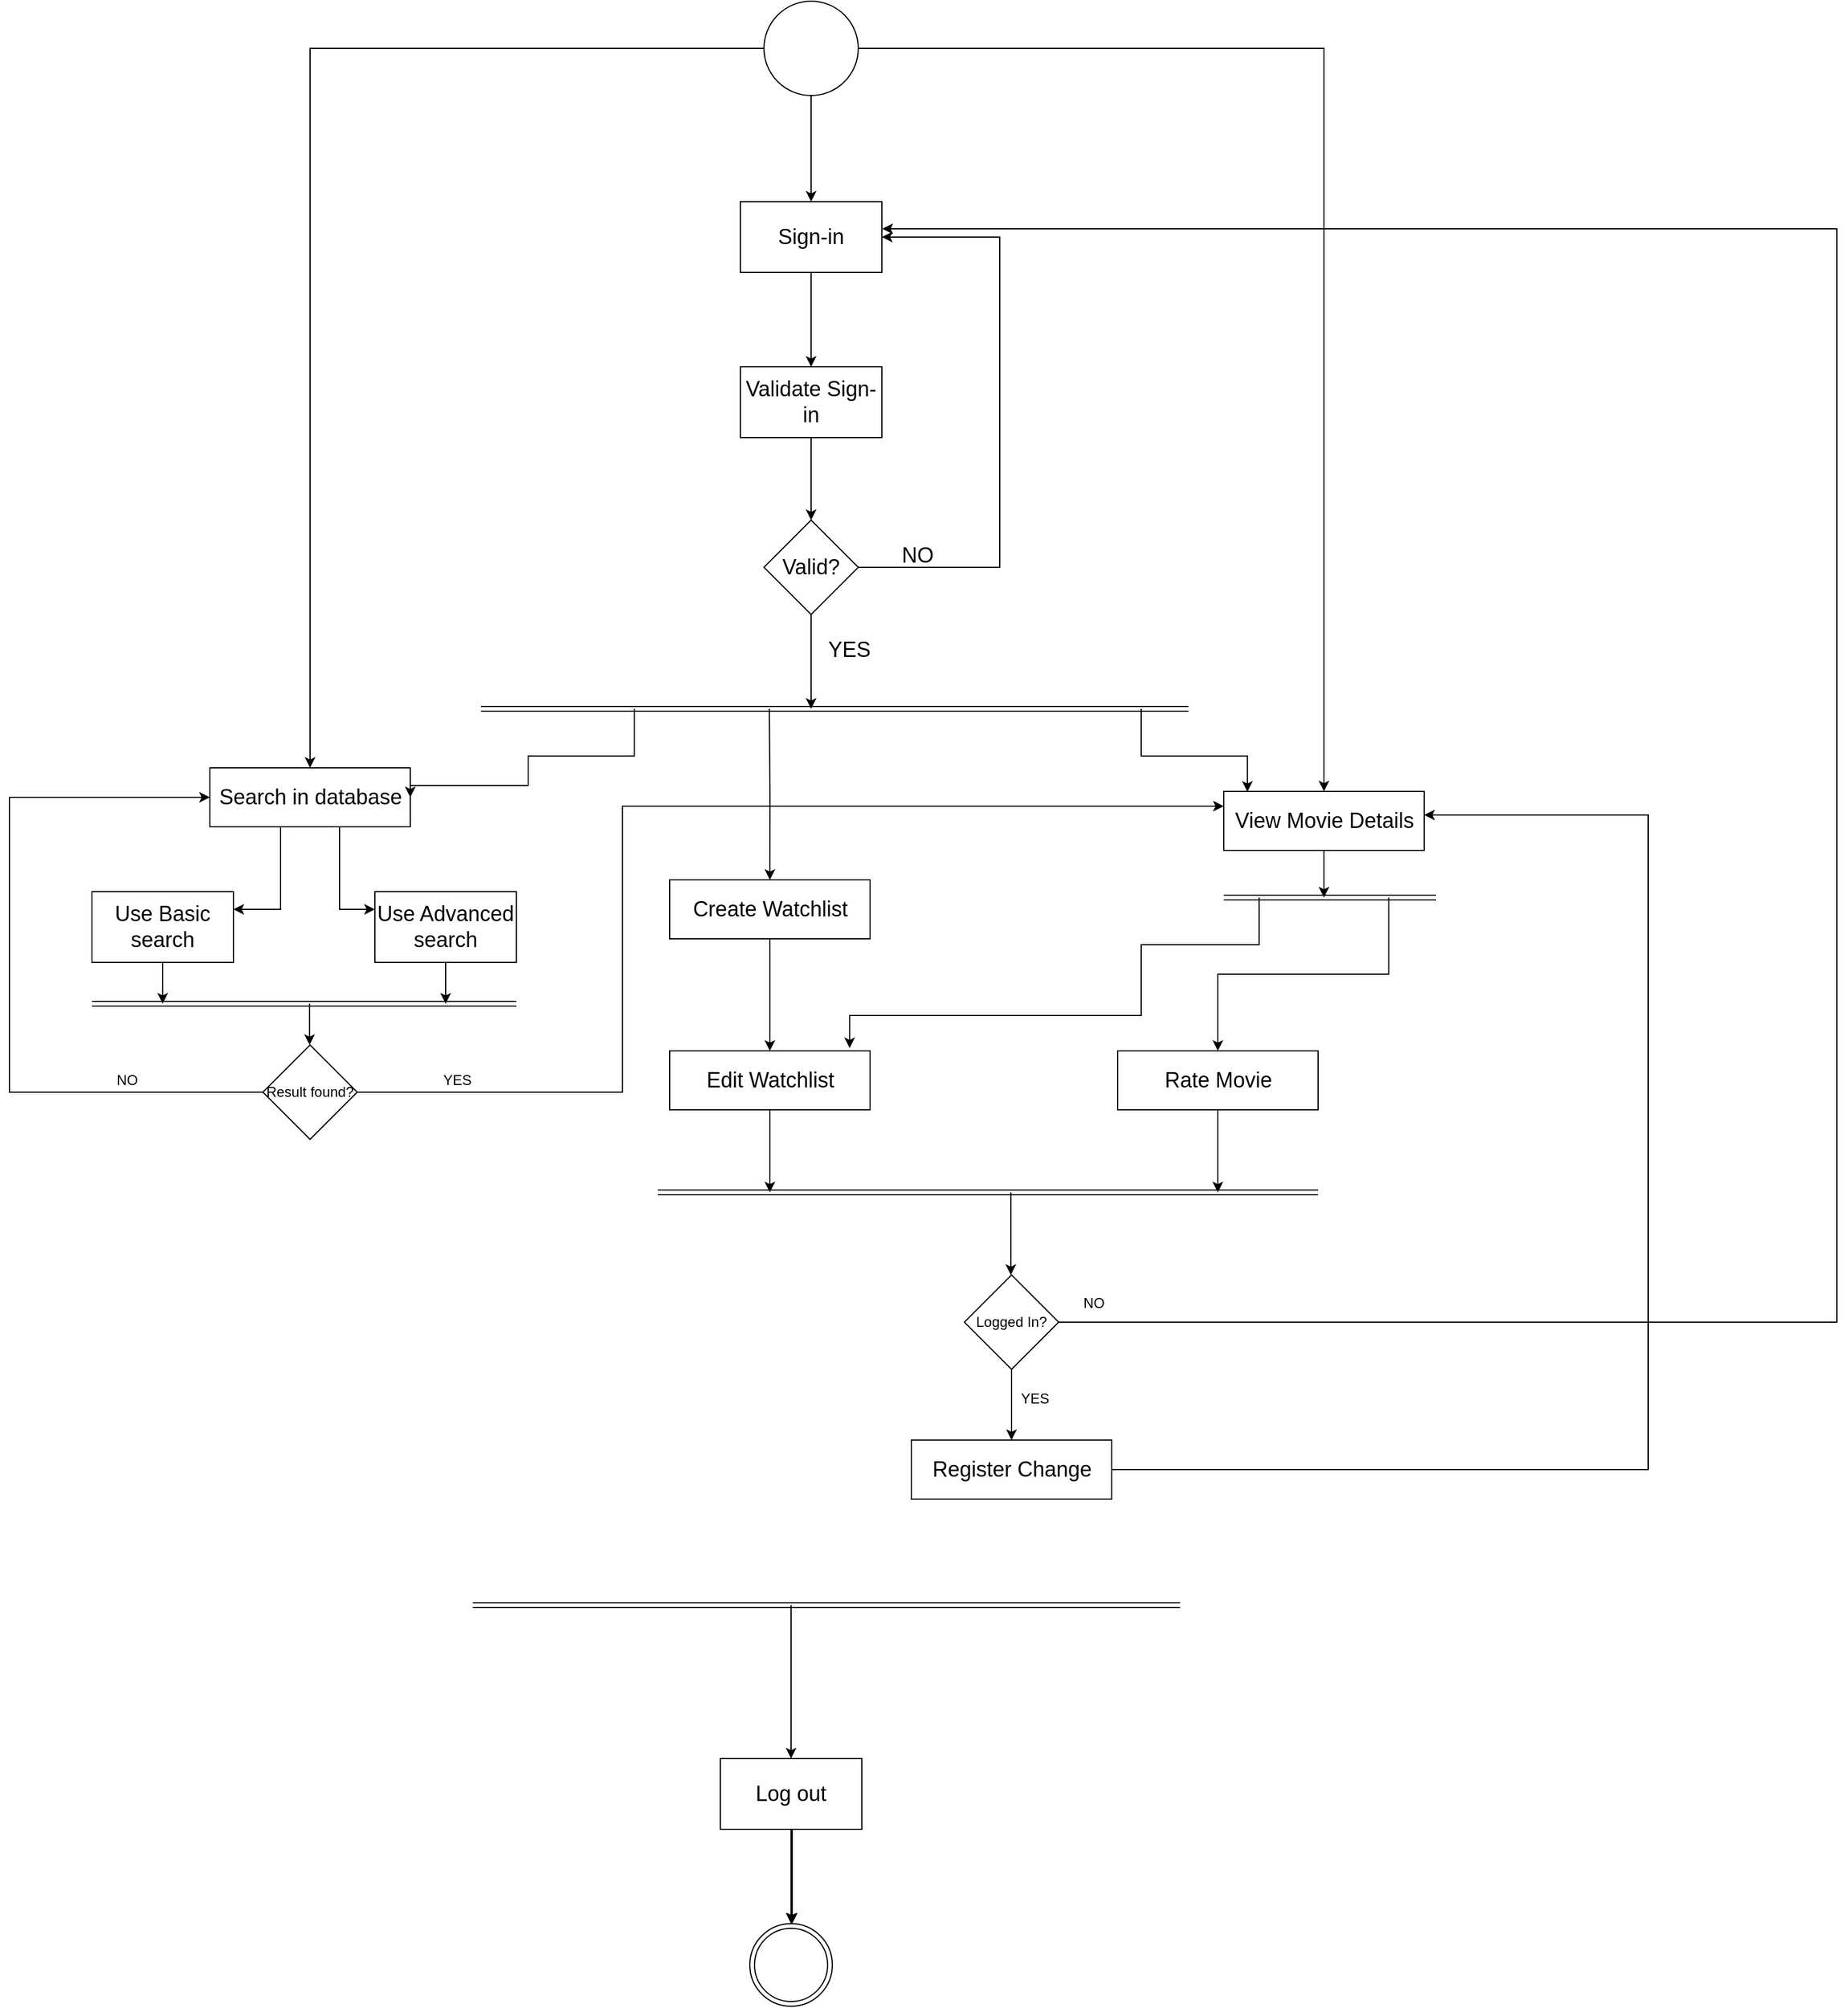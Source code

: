 <mxfile version="15.5.2" type="google" pages="7"><diagram id="AIIhJ8SoVTh5HudDJB7W" name="Page-1"><mxGraphModel dx="2489" dy="762" grid="1" gridSize="10" guides="1" tooltips="1" connect="1" arrows="1" fold="1" page="1" pageScale="1" pageWidth="827" pageHeight="1169" math="0" shadow="0"><root><mxCell id="0"/><mxCell id="1" parent="0"/><mxCell id="3eK271mnku6k7T_ba8f9-5" value="" style="edgeStyle=orthogonalEdgeStyle;rounded=0;orthogonalLoop=1;jettySize=auto;html=1;" parent="1" source="3eK271mnku6k7T_ba8f9-1" target="3eK271mnku6k7T_ba8f9-4" edge="1"><mxGeometry relative="1" as="geometry"/></mxCell><mxCell id="kl3S9l8CnTcVsRSSItpx-13" style="edgeStyle=orthogonalEdgeStyle;rounded=0;orthogonalLoop=1;jettySize=auto;html=1;fontSize=18;entryX=0.5;entryY=0;entryDx=0;entryDy=0;" parent="1" source="3eK271mnku6k7T_ba8f9-1" target="kl3S9l8CnTcVsRSSItpx-8" edge="1"><mxGeometry relative="1" as="geometry"><Array as="points"><mxPoint x="-25" y="120"/></Array><mxPoint x="-130" y="745" as="targetPoint"/></mxGeometry></mxCell><mxCell id="tzvcP8PKx_Olw9bRV6pU-30" style="edgeStyle=orthogonalEdgeStyle;rounded=0;orthogonalLoop=1;jettySize=auto;html=1;entryX=0.5;entryY=0;entryDx=0;entryDy=0;" parent="1" source="3eK271mnku6k7T_ba8f9-1" target="tzvcP8PKx_Olw9bRV6pU-22" edge="1"><mxGeometry relative="1" as="geometry"/></mxCell><mxCell id="3eK271mnku6k7T_ba8f9-1" value="" style="ellipse;whiteSpace=wrap;html=1;aspect=fixed;" parent="1" vertex="1"><mxGeometry x="360" y="80" width="80" height="80" as="geometry"/></mxCell><mxCell id="3eK271mnku6k7T_ba8f9-7" value="" style="edgeStyle=orthogonalEdgeStyle;rounded=0;orthogonalLoop=1;jettySize=auto;html=1;fontSize=24;" parent="1" source="3eK271mnku6k7T_ba8f9-4" target="3eK271mnku6k7T_ba8f9-6" edge="1"><mxGeometry relative="1" as="geometry"/></mxCell><mxCell id="3eK271mnku6k7T_ba8f9-4" value="&lt;span style=&quot;font-size: 18px&quot;&gt;Sign-in&lt;br&gt;&lt;/span&gt;" style="whiteSpace=wrap;html=1;fillColor=none;" parent="1" vertex="1"><mxGeometry x="340" y="250" width="120" height="60" as="geometry"/></mxCell><mxCell id="3eK271mnku6k7T_ba8f9-9" value="" style="edgeStyle=orthogonalEdgeStyle;rounded=0;orthogonalLoop=1;jettySize=auto;html=1;fontSize=24;" parent="1" source="3eK271mnku6k7T_ba8f9-6" target="3eK271mnku6k7T_ba8f9-8" edge="1"><mxGeometry relative="1" as="geometry"/></mxCell><mxCell id="3eK271mnku6k7T_ba8f9-6" value="&lt;font style=&quot;font-size: 18px&quot;&gt;Validate Sign-in&lt;/font&gt;" style="whiteSpace=wrap;html=1;fillColor=none;" parent="1" vertex="1"><mxGeometry x="340" y="390" width="120" height="60" as="geometry"/></mxCell><mxCell id="3eK271mnku6k7T_ba8f9-11" value="" style="edgeStyle=orthogonalEdgeStyle;rounded=0;orthogonalLoop=1;jettySize=auto;html=1;fontSize=18;entryX=1;entryY=0.5;entryDx=0;entryDy=0;" parent="1" source="3eK271mnku6k7T_ba8f9-8" target="3eK271mnku6k7T_ba8f9-4" edge="1"><mxGeometry relative="1" as="geometry"><mxPoint x="560" y="350" as="targetPoint"/><Array as="points"><mxPoint x="560" y="560"/><mxPoint x="560" y="280"/></Array></mxGeometry></mxCell><mxCell id="Yl7Eammd7opTGHsM6CHi-1" style="edgeStyle=orthogonalEdgeStyle;rounded=0;orthogonalLoop=1;jettySize=auto;html=1;" parent="1" source="3eK271mnku6k7T_ba8f9-8" edge="1"><mxGeometry relative="1" as="geometry"><mxPoint x="400" y="680" as="targetPoint"/></mxGeometry></mxCell><mxCell id="3eK271mnku6k7T_ba8f9-8" value="&lt;font style=&quot;font-size: 18px&quot;&gt;Valid?&lt;/font&gt;" style="rhombus;whiteSpace=wrap;html=1;fillColor=none;" parent="1" vertex="1"><mxGeometry x="360" y="520" width="80" height="80" as="geometry"/></mxCell><mxCell id="3eK271mnku6k7T_ba8f9-12" value="NO" style="text;html=1;align=center;verticalAlign=middle;resizable=0;points=[];autosize=1;strokeColor=none;fillColor=none;fontSize=18;" parent="1" vertex="1"><mxGeometry x="470" y="535" width="40" height="30" as="geometry"/></mxCell><mxCell id="3eK271mnku6k7T_ba8f9-15" value="" style="shape=link;html=1;rounded=0;fontSize=18;edgeStyle=orthogonalEdgeStyle;" parent="1" edge="1"><mxGeometry width="100" relative="1" as="geometry"><mxPoint x="120" y="680" as="sourcePoint"/><mxPoint x="720" y="680" as="targetPoint"/><Array as="points"><mxPoint x="170" y="680"/><mxPoint x="170" y="680"/></Array></mxGeometry></mxCell><mxCell id="Yl7Eammd7opTGHsM6CHi-2" value="" style="shape=link;html=1;rounded=0;edgeStyle=orthogonalEdgeStyle;" parent="1" edge="1"><mxGeometry width="100" relative="1" as="geometry"><mxPoint x="113" y="1440" as="sourcePoint"/><mxPoint x="713" y="1440" as="targetPoint"/><Array as="points"><mxPoint x="163" y="1440"/><mxPoint x="163" y="1440"/></Array></mxGeometry></mxCell><mxCell id="kl3S9l8CnTcVsRSSItpx-3" value="" style="edgeStyle=orthogonalEdgeStyle;rounded=0;orthogonalLoop=1;jettySize=auto;html=1;fontSize=18;" parent="1" edge="1"><mxGeometry relative="1" as="geometry"><mxPoint x="384" y="1710" as="targetPoint"/><mxPoint x="384" y="1630" as="sourcePoint"/></mxGeometry></mxCell><mxCell id="kl3S9l8CnTcVsRSSItpx-5" value="" style="edgeStyle=orthogonalEdgeStyle;rounded=0;orthogonalLoop=1;jettySize=auto;html=1;fontSize=18;" parent="1" source="kl3S9l8CnTcVsRSSItpx-1" target="kl3S9l8CnTcVsRSSItpx-4" edge="1"><mxGeometry relative="1" as="geometry"/></mxCell><mxCell id="kl3S9l8CnTcVsRSSItpx-1" value="&lt;font style=&quot;font-size: 18px&quot;&gt;Log out&lt;/font&gt;" style="rounded=0;whiteSpace=wrap;html=1;" parent="1" vertex="1"><mxGeometry x="323" y="1570" width="120" height="60" as="geometry"/></mxCell><mxCell id="kl3S9l8CnTcVsRSSItpx-4" value="" style="ellipse;html=1;shape=endState;fontSize=18;" parent="1" vertex="1"><mxGeometry x="348" y="1710" width="70" height="70" as="geometry"/></mxCell><mxCell id="kl3S9l8CnTcVsRSSItpx-7" value="" style="edgeStyle=orthogonalEdgeStyle;rounded=0;orthogonalLoop=1;jettySize=auto;html=1;fontSize=18;entryX=0.5;entryY=0;entryDx=0;entryDy=0;" parent="1" target="kl3S9l8CnTcVsRSSItpx-1" edge="1"><mxGeometry relative="1" as="geometry"><mxPoint x="383" y="1570" as="targetPoint"/><mxPoint x="383" y="1440" as="sourcePoint"/><Array as="points"><mxPoint x="383" y="1480"/><mxPoint x="383" y="1480"/></Array></mxGeometry></mxCell><mxCell id="kl3S9l8CnTcVsRSSItpx-15" value="" style="edgeStyle=orthogonalEdgeStyle;rounded=0;orthogonalLoop=1;jettySize=auto;html=1;fontSize=18;" parent="1" source="kl3S9l8CnTcVsRSSItpx-8" target="kl3S9l8CnTcVsRSSItpx-14" edge="1"><mxGeometry relative="1" as="geometry"><Array as="points"><mxPoint x="-50" y="850"/><mxPoint x="-150" y="850"/></Array></mxGeometry></mxCell><mxCell id="kl3S9l8CnTcVsRSSItpx-18" value="" style="edgeStyle=orthogonalEdgeStyle;rounded=0;orthogonalLoop=1;jettySize=auto;html=1;fontSize=18;" parent="1" source="kl3S9l8CnTcVsRSSItpx-8" target="kl3S9l8CnTcVsRSSItpx-17" edge="1"><mxGeometry relative="1" as="geometry"><Array as="points"><mxPoint y="850"/><mxPoint x="90" y="850"/></Array></mxGeometry></mxCell><mxCell id="kl3S9l8CnTcVsRSSItpx-8" value="Search in database" style="html=1;fontSize=18;" parent="1" vertex="1"><mxGeometry x="-110" y="730" width="170" height="50" as="geometry"/></mxCell><mxCell id="tzvcP8PKx_Olw9bRV6pU-45" style="edgeStyle=orthogonalEdgeStyle;rounded=0;orthogonalLoop=1;jettySize=auto;html=1;" parent="1" source="kl3S9l8CnTcVsRSSItpx-14" edge="1"><mxGeometry relative="1" as="geometry"><mxPoint x="-150" y="930" as="targetPoint"/></mxGeometry></mxCell><mxCell id="kl3S9l8CnTcVsRSSItpx-14" value="Use Basic search" style="whiteSpace=wrap;html=1;fontSize=18;" parent="1" vertex="1"><mxGeometry x="-210" y="835" width="120" height="60" as="geometry"/></mxCell><mxCell id="tzvcP8PKx_Olw9bRV6pU-46" style="edgeStyle=orthogonalEdgeStyle;rounded=0;orthogonalLoop=1;jettySize=auto;html=1;" parent="1" source="kl3S9l8CnTcVsRSSItpx-17" edge="1"><mxGeometry relative="1" as="geometry"><mxPoint x="90.0" y="930" as="targetPoint"/></mxGeometry></mxCell><mxCell id="kl3S9l8CnTcVsRSSItpx-17" value="Use Advanced search" style="whiteSpace=wrap;html=1;fontSize=18;" parent="1" vertex="1"><mxGeometry x="30" y="835" width="120" height="60" as="geometry"/></mxCell><mxCell id="tzvcP8PKx_Olw9bRV6pU-29" style="edgeStyle=orthogonalEdgeStyle;rounded=0;orthogonalLoop=1;jettySize=auto;html=1;entryX=0.5;entryY=0;entryDx=0;entryDy=0;" parent="1" target="tzvcP8PKx_Olw9bRV6pU-28" edge="1"><mxGeometry relative="1" as="geometry"><mxPoint x="890" y="840" as="sourcePoint"/><Array as="points"><mxPoint x="890" y="905"/><mxPoint x="745" y="905"/></Array></mxGeometry></mxCell><mxCell id="tzvcP8PKx_Olw9bRV6pU-40" style="edgeStyle=orthogonalEdgeStyle;rounded=0;orthogonalLoop=1;jettySize=auto;html=1;" parent="1" source="tzvcP8PKx_Olw9bRV6pU-22" edge="1"><mxGeometry relative="1" as="geometry"><mxPoint x="835" y="840" as="targetPoint"/></mxGeometry></mxCell><mxCell id="tzvcP8PKx_Olw9bRV6pU-22" value="View Movie Details" style="html=1;fontSize=18;" parent="1" vertex="1"><mxGeometry x="750" y="750" width="170" height="50" as="geometry"/></mxCell><mxCell id="tzvcP8PKx_Olw9bRV6pU-27" style="edgeStyle=orthogonalEdgeStyle;rounded=0;orthogonalLoop=1;jettySize=auto;html=1;entryX=0.5;entryY=0;entryDx=0;entryDy=0;" parent="1" source="tzvcP8PKx_Olw9bRV6pU-23" target="tzvcP8PKx_Olw9bRV6pU-26" edge="1"><mxGeometry relative="1" as="geometry"/></mxCell><mxCell id="tzvcP8PKx_Olw9bRV6pU-23" value="Create Watchlist" style="html=1;fontSize=18;" parent="1" vertex="1"><mxGeometry x="280" y="825" width="170" height="50" as="geometry"/></mxCell><mxCell id="tzvcP8PKx_Olw9bRV6pU-25" style="edgeStyle=orthogonalEdgeStyle;rounded=0;orthogonalLoop=1;jettySize=auto;html=1;entryX=0.5;entryY=0;entryDx=0;entryDy=0;" parent="1" target="tzvcP8PKx_Olw9bRV6pU-23" edge="1"><mxGeometry relative="1" as="geometry"><mxPoint x="364.87" y="720" as="targetPoint"/><mxPoint x="364.58" y="680" as="sourcePoint"/><Array as="points"/></mxGeometry></mxCell><mxCell id="vl7UoURFXVQA9h_kaPQ8-2" style="edgeStyle=orthogonalEdgeStyle;rounded=0;orthogonalLoop=1;jettySize=auto;html=1;" parent="1" source="tzvcP8PKx_Olw9bRV6pU-26" edge="1"><mxGeometry relative="1" as="geometry"><mxPoint x="365" y="1090" as="targetPoint"/></mxGeometry></mxCell><mxCell id="tzvcP8PKx_Olw9bRV6pU-26" value="Edit Watchlist" style="html=1;fontSize=18;" parent="1" vertex="1"><mxGeometry x="280" y="970" width="170" height="50" as="geometry"/></mxCell><mxCell id="vl7UoURFXVQA9h_kaPQ8-3" style="edgeStyle=orthogonalEdgeStyle;rounded=0;orthogonalLoop=1;jettySize=auto;html=1;" parent="1" source="tzvcP8PKx_Olw9bRV6pU-28" edge="1"><mxGeometry relative="1" as="geometry"><mxPoint x="745" y="1090" as="targetPoint"/></mxGeometry></mxCell><mxCell id="tzvcP8PKx_Olw9bRV6pU-28" value="Rate Movie" style="html=1;fontSize=18;" parent="1" vertex="1"><mxGeometry x="660" y="970" width="170" height="50" as="geometry"/></mxCell><mxCell id="tzvcP8PKx_Olw9bRV6pU-38" value="" style="shape=link;html=1;rounded=0;edgeStyle=orthogonalEdgeStyle;" parent="1" edge="1"><mxGeometry width="100" relative="1" as="geometry"><mxPoint x="750" y="840" as="sourcePoint"/><mxPoint x="930" y="840" as="targetPoint"/></mxGeometry></mxCell><mxCell id="tzvcP8PKx_Olw9bRV6pU-39" value="" style="endArrow=classic;html=1;rounded=0;edgeStyle=orthogonalEdgeStyle;entryX=0.898;entryY=-0.047;entryDx=0;entryDy=0;entryPerimeter=0;" parent="1" target="tzvcP8PKx_Olw9bRV6pU-26" edge="1"><mxGeometry width="50" height="50" relative="1" as="geometry"><mxPoint x="780" y="840" as="sourcePoint"/><mxPoint x="670" y="930" as="targetPoint"/><Array as="points"><mxPoint x="780" y="880"/><mxPoint x="680" y="880"/><mxPoint x="680" y="940"/><mxPoint x="433" y="940"/></Array></mxGeometry></mxCell><mxCell id="tzvcP8PKx_Olw9bRV6pU-41" value="" style="endArrow=classic;html=1;rounded=0;edgeStyle=orthogonalEdgeStyle;entryX=1;entryY=0.5;entryDx=0;entryDy=0;" parent="1" target="kl3S9l8CnTcVsRSSItpx-8" edge="1"><mxGeometry width="50" height="50" relative="1" as="geometry"><mxPoint x="250" y="680" as="sourcePoint"/><mxPoint x="160" y="750" as="targetPoint"/><Array as="points"><mxPoint x="250" y="720"/><mxPoint x="160" y="720"/><mxPoint x="160" y="745"/></Array></mxGeometry></mxCell><mxCell id="tzvcP8PKx_Olw9bRV6pU-42" value="" style="endArrow=classic;html=1;rounded=0;edgeStyle=orthogonalEdgeStyle;entryX=0.118;entryY=0.007;entryDx=0;entryDy=0;entryPerimeter=0;" parent="1" target="tzvcP8PKx_Olw9bRV6pU-22" edge="1"><mxGeometry width="50" height="50" relative="1" as="geometry"><mxPoint x="680" y="680" as="sourcePoint"/><mxPoint x="780" y="720" as="targetPoint"/><Array as="points"><mxPoint x="680" y="720"/><mxPoint x="770" y="720"/></Array></mxGeometry></mxCell><mxCell id="tzvcP8PKx_Olw9bRV6pU-48" style="edgeStyle=orthogonalEdgeStyle;rounded=0;orthogonalLoop=1;jettySize=auto;html=1;entryX=0;entryY=0.5;entryDx=0;entryDy=0;" parent="1" source="tzvcP8PKx_Olw9bRV6pU-43" target="kl3S9l8CnTcVsRSSItpx-8" edge="1"><mxGeometry relative="1" as="geometry"><mxPoint x="-250" y="770" as="targetPoint"/><Array as="points"><mxPoint x="-280" y="1005"/><mxPoint x="-280" y="755"/></Array></mxGeometry></mxCell><mxCell id="tzvcP8PKx_Olw9bRV6pU-50" style="edgeStyle=orthogonalEdgeStyle;rounded=0;orthogonalLoop=1;jettySize=auto;html=1;entryX=0;entryY=0.25;entryDx=0;entryDy=0;" parent="1" source="tzvcP8PKx_Olw9bRV6pU-43" target="tzvcP8PKx_Olw9bRV6pU-22" edge="1"><mxGeometry relative="1" as="geometry"><mxPoint x="270" y="760" as="targetPoint"/><Array as="points"><mxPoint x="240" y="1005"/><mxPoint x="240" y="763"/></Array></mxGeometry></mxCell><mxCell id="tzvcP8PKx_Olw9bRV6pU-43" value="Result found?" style="rhombus;whiteSpace=wrap;html=1;" parent="1" vertex="1"><mxGeometry x="-65" y="965" width="80" height="80" as="geometry"/></mxCell><mxCell id="tzvcP8PKx_Olw9bRV6pU-44" value="" style="shape=link;html=1;rounded=0;edgeStyle=orthogonalEdgeStyle;" parent="1" edge="1"><mxGeometry width="100" relative="1" as="geometry"><mxPoint x="-210" y="930" as="sourcePoint"/><mxPoint x="150" y="930" as="targetPoint"/></mxGeometry></mxCell><mxCell id="tzvcP8PKx_Olw9bRV6pU-47" style="edgeStyle=orthogonalEdgeStyle;rounded=0;orthogonalLoop=1;jettySize=auto;html=1;" parent="1" edge="1"><mxGeometry relative="1" as="geometry"><mxPoint x="-25.42" y="965" as="targetPoint"/><mxPoint x="-25.42" y="930" as="sourcePoint"/></mxGeometry></mxCell><mxCell id="tzvcP8PKx_Olw9bRV6pU-49" value="NO" style="text;html=1;strokeColor=none;fillColor=none;align=center;verticalAlign=middle;whiteSpace=wrap;rounded=0;" parent="1" vertex="1"><mxGeometry x="-210" y="980" width="60" height="30" as="geometry"/></mxCell><mxCell id="tzvcP8PKx_Olw9bRV6pU-51" value="YES" style="text;html=1;strokeColor=none;fillColor=none;align=center;verticalAlign=middle;whiteSpace=wrap;rounded=0;" parent="1" vertex="1"><mxGeometry x="70" y="980" width="60" height="30" as="geometry"/></mxCell><mxCell id="vl7UoURFXVQA9h_kaPQ8-6" style="edgeStyle=orthogonalEdgeStyle;rounded=0;orthogonalLoop=1;jettySize=auto;html=1;entryX=0.5;entryY=0;entryDx=0;entryDy=0;" parent="1" source="JB4P3UgNnt0T-njCiqCr-1" target="vl7UoURFXVQA9h_kaPQ8-5" edge="1"><mxGeometry relative="1" as="geometry"/></mxCell><mxCell id="vl7UoURFXVQA9h_kaPQ8-8" style="edgeStyle=orthogonalEdgeStyle;rounded=0;orthogonalLoop=1;jettySize=auto;html=1;entryX=1.003;entryY=0.39;entryDx=0;entryDy=0;entryPerimeter=0;" parent="1" source="JB4P3UgNnt0T-njCiqCr-1" target="3eK271mnku6k7T_ba8f9-4" edge="1"><mxGeometry relative="1" as="geometry"><mxPoint x="1180" y="270" as="targetPoint"/><Array as="points"><mxPoint x="1270" y="1200"/><mxPoint x="1270" y="273"/><mxPoint x="460" y="273"/></Array></mxGeometry></mxCell><mxCell id="JB4P3UgNnt0T-njCiqCr-1" value="Logged In?" style="rhombus;whiteSpace=wrap;html=1;" parent="1" vertex="1"><mxGeometry x="530" y="1160" width="80" height="80" as="geometry"/></mxCell><mxCell id="vl7UoURFXVQA9h_kaPQ8-1" value="" style="shape=link;html=1;rounded=0;" parent="1" edge="1"><mxGeometry width="100" relative="1" as="geometry"><mxPoint x="270" y="1090" as="sourcePoint"/><mxPoint x="830" y="1090" as="targetPoint"/></mxGeometry></mxCell><mxCell id="vl7UoURFXVQA9h_kaPQ8-4" style="edgeStyle=orthogonalEdgeStyle;rounded=0;orthogonalLoop=1;jettySize=auto;html=1;" parent="1" edge="1"><mxGeometry relative="1" as="geometry"><mxPoint x="569.41" y="1160" as="targetPoint"/><mxPoint x="569.41" y="1090" as="sourcePoint"/></mxGeometry></mxCell><mxCell id="vl7UoURFXVQA9h_kaPQ8-10" style="edgeStyle=orthogonalEdgeStyle;rounded=0;orthogonalLoop=1;jettySize=auto;html=1;" parent="1" source="vl7UoURFXVQA9h_kaPQ8-5" edge="1"><mxGeometry relative="1" as="geometry"><mxPoint x="920" y="770" as="targetPoint"/><Array as="points"><mxPoint x="1110" y="1325"/><mxPoint x="1110" y="770"/><mxPoint x="920" y="770"/></Array></mxGeometry></mxCell><mxCell id="vl7UoURFXVQA9h_kaPQ8-5" value="Register Change" style="html=1;fontSize=18;" parent="1" vertex="1"><mxGeometry x="485" y="1300" width="170" height="50" as="geometry"/></mxCell><mxCell id="vl7UoURFXVQA9h_kaPQ8-7" value="YES&lt;br&gt;" style="text;html=1;strokeColor=none;fillColor=none;align=center;verticalAlign=middle;whiteSpace=wrap;rounded=0;" parent="1" vertex="1"><mxGeometry x="560" y="1250" width="60" height="30" as="geometry"/></mxCell><mxCell id="vl7UoURFXVQA9h_kaPQ8-9" value="NO" style="text;html=1;strokeColor=none;fillColor=none;align=center;verticalAlign=middle;whiteSpace=wrap;rounded=0;" parent="1" vertex="1"><mxGeometry x="610" y="1169" width="60" height="30" as="geometry"/></mxCell><mxCell id="orbfRdm-DSCe8HLXWw1I-1" value="&lt;font style=&quot;font-size: 18px&quot;&gt;YES&lt;/font&gt;" style="text;html=1;strokeColor=none;fillColor=none;align=center;verticalAlign=middle;whiteSpace=wrap;rounded=0;" parent="1" vertex="1"><mxGeometry x="405" y="610" width="55" height="40" as="geometry"/></mxCell></root></mxGraphModel></diagram><diagram id="r5MRnvCjkwIWCnY6dPCH" name="Page-2"><mxGraphModel dx="2840" dy="614" grid="1" gridSize="10" guides="1" tooltips="1" connect="1" arrows="1" fold="1" page="1" pageScale="1" pageWidth="827" pageHeight="1169" math="0" shadow="0"><root><mxCell id="AWkLtLgjD-bCAVE7FvGk-0"/><mxCell id="AWkLtLgjD-bCAVE7FvGk-1" parent="AWkLtLgjD-bCAVE7FvGk-0"/><mxCell id="3g1xzJx8igQG2LkUkOyQ-2" value="" style="edgeStyle=orthogonalEdgeStyle;rounded=0;orthogonalLoop=1;jettySize=auto;html=1;" parent="AWkLtLgjD-bCAVE7FvGk-1" source="twr91fcm9h_cpEnW62Tz-0" target="3g1xzJx8igQG2LkUkOyQ-1" edge="1"><mxGeometry relative="1" as="geometry"/></mxCell><mxCell id="twr91fcm9h_cpEnW62Tz-0" value="Basic search" style="whiteSpace=wrap;html=1;fontSize=18;" parent="AWkLtLgjD-bCAVE7FvGk-1" vertex="1"><mxGeometry x="-1355" y="200" width="120" height="60" as="geometry"/></mxCell><mxCell id="1coL5p4c-ak-KobMEhBb-1" value="" style="edgeStyle=orthogonalEdgeStyle;rounded=0;orthogonalLoop=1;jettySize=auto;html=1;" parent="AWkLtLgjD-bCAVE7FvGk-1" source="1coL5p4c-ak-KobMEhBb-0" target="twr91fcm9h_cpEnW62Tz-0" edge="1"><mxGeometry relative="1" as="geometry"/></mxCell><mxCell id="1coL5p4c-ak-KobMEhBb-0" value="Search in database" style="html=1;fontSize=18;" parent="AWkLtLgjD-bCAVE7FvGk-1" vertex="1"><mxGeometry x="-1380" y="80" width="170" height="50" as="geometry"/></mxCell><mxCell id="k8UcE642lyNlvCciggVS-1" value="" style="edgeStyle=orthogonalEdgeStyle;rounded=0;orthogonalLoop=1;jettySize=auto;html=1;" parent="AWkLtLgjD-bCAVE7FvGk-1" source="3g1xzJx8igQG2LkUkOyQ-1" target="k8UcE642lyNlvCciggVS-0" edge="1"><mxGeometry relative="1" as="geometry"/></mxCell><mxCell id="3g1xzJx8igQG2LkUkOyQ-1" value="Result found?" style="rhombus;whiteSpace=wrap;html=1;" parent="AWkLtLgjD-bCAVE7FvGk-1" vertex="1"><mxGeometry x="-1335" y="340" width="80" height="80" as="geometry"/></mxCell><mxCell id="tTvo7kGLvCJOTjMfeiNN-1" value="" style="edgeStyle=orthogonalEdgeStyle;rounded=0;orthogonalLoop=1;jettySize=auto;html=1;" parent="AWkLtLgjD-bCAVE7FvGk-1" source="M8zdgrQEchQ1It5dRGuM-0" target="tTvo7kGLvCJOTjMfeiNN-0" edge="1"><mxGeometry relative="1" as="geometry"/></mxCell><mxCell id="M8zdgrQEchQ1It5dRGuM-0" value="Create Watchlist" style="html=1;fontSize=18;" parent="AWkLtLgjD-bCAVE7FvGk-1" vertex="1"><mxGeometry x="-1380" y="640" width="170" height="50" as="geometry"/></mxCell><mxCell id="k8UcE642lyNlvCciggVS-4" value="" style="edgeStyle=orthogonalEdgeStyle;rounded=0;orthogonalLoop=1;jettySize=auto;html=1;" parent="AWkLtLgjD-bCAVE7FvGk-1" source="tTvo7kGLvCJOTjMfeiNN-0" target="k8UcE642lyNlvCciggVS-3" edge="1"><mxGeometry relative="1" as="geometry"/></mxCell><mxCell id="tTvo7kGLvCJOTjMfeiNN-0" value="&lt;span style=&quot;font-size: 18px&quot;&gt;Sign-in&lt;br&gt;&lt;/span&gt;" style="whiteSpace=wrap;html=1;fillColor=none;" parent="AWkLtLgjD-bCAVE7FvGk-1" vertex="1"><mxGeometry x="-1355" y="770" width="120" height="60" as="geometry"/></mxCell><mxCell id="k8UcE642lyNlvCciggVS-2" value="" style="edgeStyle=orthogonalEdgeStyle;rounded=0;orthogonalLoop=1;jettySize=auto;html=1;" parent="AWkLtLgjD-bCAVE7FvGk-1" source="k8UcE642lyNlvCciggVS-0" target="M8zdgrQEchQ1It5dRGuM-0" edge="1"><mxGeometry relative="1" as="geometry"/></mxCell><mxCell id="k8UcE642lyNlvCciggVS-0" value="View Movie Details" style="html=1;fontSize=18;" parent="AWkLtLgjD-bCAVE7FvGk-1" vertex="1"><mxGeometry x="-1380" y="500" width="170" height="50" as="geometry"/></mxCell><mxCell id="k8UcE642lyNlvCciggVS-5" style="edgeStyle=orthogonalEdgeStyle;rounded=0;orthogonalLoop=1;jettySize=auto;html=1;entryX=1;entryY=0.5;entryDx=0;entryDy=0;fontSize=18;" parent="AWkLtLgjD-bCAVE7FvGk-1" source="k8UcE642lyNlvCciggVS-3" target="k8UcE642lyNlvCciggVS-0" edge="1"><mxGeometry relative="1" as="geometry"><Array as="points"><mxPoint x="-1090" y="525"/></Array></mxGeometry></mxCell><mxCell id="k8UcE642lyNlvCciggVS-3" value="&lt;font style=&quot;font-size: 18px&quot;&gt;Cancel&lt;/font&gt;" style="whiteSpace=wrap;html=1;fillColor=none;" parent="AWkLtLgjD-bCAVE7FvGk-1" vertex="1"><mxGeometry x="-1155" y="770" width="120" height="60" as="geometry"/></mxCell></root></mxGraphModel></diagram><diagram id="6LZBEe-CPybP4O6ExoAh" name="Page-3"><mxGraphModel dx="3199" dy="1228" grid="1" gridSize="10" guides="1" tooltips="1" connect="1" arrows="1" fold="1" page="1" pageScale="1" pageWidth="827" pageHeight="1169" math="0" shadow="0"><root><mxCell id="i1vx2Bamv0lzbQD5TbLp-0"/><mxCell id="i1vx2Bamv0lzbQD5TbLp-1" parent="i1vx2Bamv0lzbQD5TbLp-0"/><mxCell id="AwCbPpZTvAqOm7DYmxee-0" value="" style="edgeStyle=orthogonalEdgeStyle;rounded=0;orthogonalLoop=1;jettySize=auto;html=1;" parent="i1vx2Bamv0lzbQD5TbLp-1" source="AwCbPpZTvAqOm7DYmxee-3" target="AwCbPpZTvAqOm7DYmxee-5" edge="1"><mxGeometry relative="1" as="geometry"/></mxCell><mxCell id="AwCbPpZTvAqOm7DYmxee-1" style="edgeStyle=orthogonalEdgeStyle;rounded=0;orthogonalLoop=1;jettySize=auto;html=1;fontSize=18;entryX=0.5;entryY=0;entryDx=0;entryDy=0;" parent="i1vx2Bamv0lzbQD5TbLp-1" source="AwCbPpZTvAqOm7DYmxee-3" target="AwCbPpZTvAqOm7DYmxee-21" edge="1"><mxGeometry relative="1" as="geometry"><Array as="points"><mxPoint x="-45" y="120"/></Array><mxPoint x="-130" y="745" as="targetPoint"/></mxGeometry></mxCell><mxCell id="AwCbPpZTvAqOm7DYmxee-2" style="edgeStyle=orthogonalEdgeStyle;rounded=0;orthogonalLoop=1;jettySize=auto;html=1;entryX=0.5;entryY=0;entryDx=0;entryDy=0;" parent="i1vx2Bamv0lzbQD5TbLp-1" source="AwCbPpZTvAqOm7DYmxee-3" target="AwCbPpZTvAqOm7DYmxee-28" edge="1"><mxGeometry relative="1" as="geometry"/></mxCell><mxCell id="UH-TKktUuufkNaxxHroV-29" style="edgeStyle=orthogonalEdgeStyle;rounded=0;orthogonalLoop=1;jettySize=auto;html=1;entryX=0.5;entryY=0;entryDx=0;entryDy=0;" parent="i1vx2Bamv0lzbQD5TbLp-1" source="AwCbPpZTvAqOm7DYmxee-3" target="AwCbPpZTvAqOm7DYmxee-32" edge="1"><mxGeometry relative="1" as="geometry"><Array as="points"><mxPoint x="945" y="120"/></Array></mxGeometry></mxCell><mxCell id="AwCbPpZTvAqOm7DYmxee-3" value="" style="ellipse;whiteSpace=wrap;html=1;aspect=fixed;fillColor=#000000;" parent="i1vx2Bamv0lzbQD5TbLp-1" vertex="1"><mxGeometry x="360" y="80" width="80" height="80" as="geometry"/></mxCell><mxCell id="AwCbPpZTvAqOm7DYmxee-4" value="" style="edgeStyle=orthogonalEdgeStyle;rounded=0;orthogonalLoop=1;jettySize=auto;html=1;fontSize=24;" parent="i1vx2Bamv0lzbQD5TbLp-1" source="AwCbPpZTvAqOm7DYmxee-5" target="AwCbPpZTvAqOm7DYmxee-7" edge="1"><mxGeometry relative="1" as="geometry"/></mxCell><mxCell id="AwCbPpZTvAqOm7DYmxee-5" value="&lt;span style=&quot;font-size: 18px&quot;&gt;Sign-in&lt;br&gt;&lt;/span&gt;" style="whiteSpace=wrap;html=1;fillColor=none;" parent="i1vx2Bamv0lzbQD5TbLp-1" vertex="1"><mxGeometry x="1380" y="235" width="120" height="60" as="geometry"/></mxCell><mxCell id="AwCbPpZTvAqOm7DYmxee-6" value="" style="edgeStyle=orthogonalEdgeStyle;rounded=0;orthogonalLoop=1;jettySize=auto;html=1;fontSize=24;" parent="i1vx2Bamv0lzbQD5TbLp-1" source="AwCbPpZTvAqOm7DYmxee-7" target="AwCbPpZTvAqOm7DYmxee-10" edge="1"><mxGeometry relative="1" as="geometry"/></mxCell><mxCell id="AwCbPpZTvAqOm7DYmxee-7" value="&lt;font style=&quot;font-size: 18px&quot;&gt;Log in Validation&lt;/font&gt;" style="whiteSpace=wrap;html=1;fillColor=none;" parent="i1vx2Bamv0lzbQD5TbLp-1" vertex="1"><mxGeometry x="1380" y="390" width="120" height="60" as="geometry"/></mxCell><mxCell id="AwCbPpZTvAqOm7DYmxee-8" value="" style="edgeStyle=orthogonalEdgeStyle;rounded=0;orthogonalLoop=1;jettySize=auto;html=1;fontSize=18;entryX=1;entryY=0.5;entryDx=0;entryDy=0;" parent="i1vx2Bamv0lzbQD5TbLp-1" source="AwCbPpZTvAqOm7DYmxee-10" target="AwCbPpZTvAqOm7DYmxee-5" edge="1"><mxGeometry relative="1" as="geometry"><mxPoint x="1600" y="670" as="targetPoint"/><Array as="points"><mxPoint x="1590" y="555"/><mxPoint x="1590" y="265"/></Array></mxGeometry></mxCell><mxCell id="z1lAwVOWjaa2AFOPNHuO-3" style="edgeStyle=orthogonalEdgeStyle;rounded=0;orthogonalLoop=1;jettySize=auto;html=1;fontSize=18;" parent="i1vx2Bamv0lzbQD5TbLp-1" source="AwCbPpZTvAqOm7DYmxee-10" edge="1"><mxGeometry relative="1" as="geometry"><mxPoint x="1440" y="700" as="targetPoint"/></mxGeometry></mxCell><mxCell id="AwCbPpZTvAqOm7DYmxee-10" value="&lt;font style=&quot;font-size: 18px&quot;&gt;Valid?&lt;/font&gt;" style="rhombus;whiteSpace=wrap;html=1;fillColor=none;" parent="i1vx2Bamv0lzbQD5TbLp-1" vertex="1"><mxGeometry x="1400" y="515" width="80" height="80" as="geometry"/></mxCell><mxCell id="AwCbPpZTvAqOm7DYmxee-11" value="NO" style="text;html=1;align=center;verticalAlign=middle;resizable=0;points=[];autosize=1;strokeColor=none;fillColor=none;fontSize=18;" parent="i1vx2Bamv0lzbQD5TbLp-1" vertex="1"><mxGeometry x="1510" y="530" width="40" height="30" as="geometry"/></mxCell><mxCell id="AwCbPpZTvAqOm7DYmxee-14" value="" style="edgeStyle=orthogonalEdgeStyle;rounded=0;orthogonalLoop=1;jettySize=auto;html=1;fontSize=18;" parent="i1vx2Bamv0lzbQD5TbLp-1" edge="1"><mxGeometry relative="1" as="geometry"><mxPoint x="1" y="860" as="targetPoint"/><mxPoint x="1" y="780" as="sourcePoint"/></mxGeometry></mxCell><mxCell id="AwCbPpZTvAqOm7DYmxee-15" value="" style="edgeStyle=orthogonalEdgeStyle;rounded=0;orthogonalLoop=1;jettySize=auto;html=1;fontSize=18;" parent="i1vx2Bamv0lzbQD5TbLp-1" source="AwCbPpZTvAqOm7DYmxee-16" target="AwCbPpZTvAqOm7DYmxee-17" edge="1"><mxGeometry relative="1" as="geometry"/></mxCell><mxCell id="AwCbPpZTvAqOm7DYmxee-16" value="&lt;font style=&quot;font-size: 18px&quot;&gt;Log out&lt;/font&gt;" style="rounded=0;whiteSpace=wrap;html=1;" parent="i1vx2Bamv0lzbQD5TbLp-1" vertex="1"><mxGeometry x="-60" y="660" width="120" height="60" as="geometry"/></mxCell><mxCell id="AwCbPpZTvAqOm7DYmxee-17" value="" style="ellipse;html=1;shape=endState;fillColor=#000000;strokeColor=#ff0000;fontSize=18;" parent="i1vx2Bamv0lzbQD5TbLp-1" vertex="1"><mxGeometry x="-35" y="860" width="70" height="70" as="geometry"/></mxCell><mxCell id="AwCbPpZTvAqOm7DYmxee-19" value="" style="edgeStyle=orthogonalEdgeStyle;rounded=0;orthogonalLoop=1;jettySize=auto;html=1;fontSize=18;" parent="i1vx2Bamv0lzbQD5TbLp-1" source="AwCbPpZTvAqOm7DYmxee-21" target="AwCbPpZTvAqOm7DYmxee-23" edge="1"><mxGeometry relative="1" as="geometry"><Array as="points"><mxPoint x="-70" y="370"/><mxPoint x="-170" y="370"/></Array></mxGeometry></mxCell><mxCell id="AwCbPpZTvAqOm7DYmxee-20" value="" style="edgeStyle=orthogonalEdgeStyle;rounded=0;orthogonalLoop=1;jettySize=auto;html=1;fontSize=18;" parent="i1vx2Bamv0lzbQD5TbLp-1" source="AwCbPpZTvAqOm7DYmxee-21" target="AwCbPpZTvAqOm7DYmxee-25" edge="1"><mxGeometry relative="1" as="geometry"><Array as="points"><mxPoint x="-20" y="370"/><mxPoint x="70" y="370"/></Array></mxGeometry></mxCell><mxCell id="AwCbPpZTvAqOm7DYmxee-21" value="Search in database" style="html=1;fontSize=18;" parent="i1vx2Bamv0lzbQD5TbLp-1" vertex="1"><mxGeometry x="-130" y="250" width="170" height="50" as="geometry"/></mxCell><mxCell id="AwCbPpZTvAqOm7DYmxee-22" style="edgeStyle=orthogonalEdgeStyle;rounded=0;orthogonalLoop=1;jettySize=auto;html=1;" parent="i1vx2Bamv0lzbQD5TbLp-1" source="AwCbPpZTvAqOm7DYmxee-23" edge="1"><mxGeometry relative="1" as="geometry"><mxPoint x="-170" y="450" as="targetPoint"/></mxGeometry></mxCell><mxCell id="AwCbPpZTvAqOm7DYmxee-23" value="Basic search" style="whiteSpace=wrap;html=1;fontSize=18;" parent="i1vx2Bamv0lzbQD5TbLp-1" vertex="1"><mxGeometry x="-230" y="355" width="120" height="60" as="geometry"/></mxCell><mxCell id="AwCbPpZTvAqOm7DYmxee-24" style="edgeStyle=orthogonalEdgeStyle;rounded=0;orthogonalLoop=1;jettySize=auto;html=1;" parent="i1vx2Bamv0lzbQD5TbLp-1" source="AwCbPpZTvAqOm7DYmxee-25" edge="1"><mxGeometry relative="1" as="geometry"><mxPoint x="70" y="450" as="targetPoint"/></mxGeometry></mxCell><mxCell id="AwCbPpZTvAqOm7DYmxee-25" value="Advanced search" style="whiteSpace=wrap;html=1;fontSize=18;" parent="i1vx2Bamv0lzbQD5TbLp-1" vertex="1"><mxGeometry x="10" y="355" width="120" height="60" as="geometry"/></mxCell><mxCell id="AwCbPpZTvAqOm7DYmxee-28" value="View Movie Details" style="html=1;fontSize=18;" parent="i1vx2Bamv0lzbQD5TbLp-1" vertex="1"><mxGeometry x="170" y="520" width="170" height="50" as="geometry"/></mxCell><mxCell id="AwCbPpZTvAqOm7DYmxee-32" value="Edit Watchlist" style="html=1;fontSize=18;" parent="i1vx2Bamv0lzbQD5TbLp-1" vertex="1"><mxGeometry x="860" y="530" width="170" height="50" as="geometry"/></mxCell><mxCell id="AwCbPpZTvAqOm7DYmxee-33" value="Rate Movie" style="html=1;fontSize=18;" parent="i1vx2Bamv0lzbQD5TbLp-1" vertex="1"><mxGeometry x="657" y="415" width="170" height="50" as="geometry"/></mxCell><mxCell id="UH-TKktUuufkNaxxHroV-4" style="edgeStyle=orthogonalEdgeStyle;rounded=0;orthogonalLoop=1;jettySize=auto;html=1;entryX=0;entryY=0.5;entryDx=0;entryDy=0;" parent="i1vx2Bamv0lzbQD5TbLp-1" source="AwCbPpZTvAqOm7DYmxee-40" target="AwCbPpZTvAqOm7DYmxee-28" edge="1"><mxGeometry relative="1" as="geometry"/></mxCell><mxCell id="yrcsoACcx544xfnybbLl-2" value="" style="edgeStyle=orthogonalEdgeStyle;rounded=0;orthogonalLoop=1;jettySize=auto;html=1;fontSize=18;" parent="i1vx2Bamv0lzbQD5TbLp-1" source="AwCbPpZTvAqOm7DYmxee-40" target="yrcsoACcx544xfnybbLl-0" edge="1"><mxGeometry relative="1" as="geometry"/></mxCell><mxCell id="AwCbPpZTvAqOm7DYmxee-40" value="Result found?" style="rhombus;whiteSpace=wrap;html=1;" parent="i1vx2Bamv0lzbQD5TbLp-1" vertex="1"><mxGeometry x="-85" y="485" width="80" height="80" as="geometry"/></mxCell><mxCell id="AwCbPpZTvAqOm7DYmxee-41" value="" style="shape=link;html=1;rounded=0;edgeStyle=orthogonalEdgeStyle;" parent="i1vx2Bamv0lzbQD5TbLp-1" edge="1"><mxGeometry width="100" relative="1" as="geometry"><mxPoint x="-230" y="450" as="sourcePoint"/><mxPoint x="130" y="450" as="targetPoint"/></mxGeometry></mxCell><mxCell id="AwCbPpZTvAqOm7DYmxee-42" style="edgeStyle=orthogonalEdgeStyle;rounded=0;orthogonalLoop=1;jettySize=auto;html=1;" parent="i1vx2Bamv0lzbQD5TbLp-1" edge="1"><mxGeometry relative="1" as="geometry"><mxPoint x="-45.42" y="485" as="targetPoint"/><mxPoint x="-45.42" y="450" as="sourcePoint"/></mxGeometry></mxCell><mxCell id="AwCbPpZTvAqOm7DYmxee-43" value="NO" style="text;html=1;strokeColor=none;fillColor=none;align=center;verticalAlign=middle;whiteSpace=wrap;rounded=0;" parent="i1vx2Bamv0lzbQD5TbLp-1" vertex="1"><mxGeometry x="-145" y="495" width="60" height="30" as="geometry"/></mxCell><mxCell id="AwCbPpZTvAqOm7DYmxee-44" value="YES" style="text;html=1;strokeColor=none;fillColor=none;align=center;verticalAlign=middle;whiteSpace=wrap;rounded=0;" parent="i1vx2Bamv0lzbQD5TbLp-1" vertex="1"><mxGeometry x="50" y="500" width="60" height="30" as="geometry"/></mxCell><mxCell id="UH-TKktUuufkNaxxHroV-8" value="" style="shape=link;html=1;rounded=0;edgeStyle=orthogonalEdgeStyle;" parent="i1vx2Bamv0lzbQD5TbLp-1" edge="1"><mxGeometry width="100" relative="1" as="geometry"><mxPoint x="570" y="650" as="sourcePoint"/><mxPoint x="570" y="370" as="targetPoint"/></mxGeometry></mxCell><mxCell id="UH-TKktUuufkNaxxHroV-12" value="" style="shape=link;html=1;rounded=0;edgeStyle=orthogonalEdgeStyle;" parent="i1vx2Bamv0lzbQD5TbLp-1" edge="1"><mxGeometry width="100" relative="1" as="geometry"><mxPoint x="1090" y="670" as="sourcePoint"/><mxPoint x="1090" y="370" as="targetPoint"/></mxGeometry></mxCell><mxCell id="UH-TKktUuufkNaxxHroV-16" value="" style="endArrow=classic;html=1;rounded=0;edgeStyle=orthogonalEdgeStyle;entryX=0;entryY=0.5;entryDx=0;entryDy=0;" parent="i1vx2Bamv0lzbQD5TbLp-1" target="AwCbPpZTvAqOm7DYmxee-33" edge="1"><mxGeometry width="50" height="50" relative="1" as="geometry"><mxPoint x="570" y="440" as="sourcePoint"/><mxPoint x="620" y="390" as="targetPoint"/></mxGeometry></mxCell><mxCell id="UH-TKktUuufkNaxxHroV-17" value="" style="endArrow=classic;html=1;rounded=0;edgeStyle=orthogonalEdgeStyle;entryX=0;entryY=0.5;entryDx=0;entryDy=0;" parent="i1vx2Bamv0lzbQD5TbLp-1" target="AwCbPpZTvAqOm7DYmxee-32" edge="1"><mxGeometry width="50" height="50" relative="1" as="geometry"><mxPoint x="570" y="560" as="sourcePoint"/><mxPoint x="620" y="510" as="targetPoint"/><Array as="points"><mxPoint x="570" y="555"/></Array></mxGeometry></mxCell><mxCell id="UH-TKktUuufkNaxxHroV-19" value="" style="endArrow=classic;html=1;rounded=0;edgeStyle=orthogonalEdgeStyle;exitX=1;exitY=0.5;exitDx=0;exitDy=0;" parent="i1vx2Bamv0lzbQD5TbLp-1" source="AwCbPpZTvAqOm7DYmxee-32" edge="1"><mxGeometry width="50" height="50" relative="1" as="geometry"><mxPoint x="990" y="555" as="sourcePoint"/><mxPoint x="1090" y="555" as="targetPoint"/><Array as="points"/></mxGeometry></mxCell><mxCell id="UH-TKktUuufkNaxxHroV-22" value="" style="endArrow=classic;html=1;rounded=0;edgeStyle=orthogonalEdgeStyle;" parent="i1vx2Bamv0lzbQD5TbLp-1" edge="1"><mxGeometry width="50" height="50" relative="1" as="geometry"><mxPoint x="827" y="439.58" as="sourcePoint"/><mxPoint x="1090" y="440" as="targetPoint"/><Array as="points"><mxPoint x="877" y="439.58"/><mxPoint x="877" y="439.58"/></Array></mxGeometry></mxCell><mxCell id="UH-TKktUuufkNaxxHroV-27" value="" style="endArrow=classic;html=1;rounded=0;edgeStyle=orthogonalEdgeStyle;exitX=1;exitY=0.5;exitDx=0;exitDy=0;" parent="i1vx2Bamv0lzbQD5TbLp-1" source="AwCbPpZTvAqOm7DYmxee-28" edge="1"><mxGeometry width="50" height="50" relative="1" as="geometry"><mxPoint x="485" y="539.29" as="sourcePoint"/><mxPoint x="570" y="550" as="targetPoint"/><Array as="points"><mxPoint x="560" y="545"/><mxPoint x="560" y="550"/></Array></mxGeometry></mxCell><mxCell id="XTAzMdskRNa_83QzB7dg-3" style="edgeStyle=orthogonalEdgeStyle;rounded=0;orthogonalLoop=1;jettySize=auto;html=1;entryX=0;entryY=0.5;entryDx=0;entryDy=0;" parent="i1vx2Bamv0lzbQD5TbLp-1" source="XTAzMdskRNa_83QzB7dg-0" target="AwCbPpZTvAqOm7DYmxee-5" edge="1"><mxGeometry relative="1" as="geometry"><mxPoint x="1220" y="270" as="targetPoint"/><Array as="points"><mxPoint x="1210" y="265"/></Array></mxGeometry></mxCell><mxCell id="z1lAwVOWjaa2AFOPNHuO-4" style="edgeStyle=orthogonalEdgeStyle;rounded=0;orthogonalLoop=1;jettySize=auto;html=1;fontSize=18;" parent="i1vx2Bamv0lzbQD5TbLp-1" source="XTAzMdskRNa_83QzB7dg-0" edge="1"><mxGeometry relative="1" as="geometry"><mxPoint x="1210" y="700" as="targetPoint"/></mxGeometry></mxCell><mxCell id="XTAzMdskRNa_83QzB7dg-0" value="Signed in?" style="rhombus;whiteSpace=wrap;html=1;" parent="i1vx2Bamv0lzbQD5TbLp-1" vertex="1"><mxGeometry x="1170" y="515" width="80" height="80" as="geometry"/></mxCell><mxCell id="XTAzMdskRNa_83QzB7dg-1" value="" style="endArrow=classic;html=1;rounded=0;edgeStyle=orthogonalEdgeStyle;" parent="i1vx2Bamv0lzbQD5TbLp-1" target="XTAzMdskRNa_83QzB7dg-0" edge="1"><mxGeometry width="50" height="50" relative="1" as="geometry"><mxPoint x="1090" y="554.5" as="sourcePoint"/><mxPoint x="1140" y="554.92" as="targetPoint"/><Array as="points"/></mxGeometry></mxCell><mxCell id="XTAzMdskRNa_83QzB7dg-6" value="&lt;font style=&quot;font-size: 18px&quot;&gt;NO&lt;/font&gt;" style="text;html=1;strokeColor=none;fillColor=none;align=center;verticalAlign=middle;whiteSpace=wrap;rounded=0;" parent="i1vx2Bamv0lzbQD5TbLp-1" vertex="1"><mxGeometry x="1198" y="390" width="85" height="55" as="geometry"/></mxCell><mxCell id="yrcsoACcx544xfnybbLl-3" style="edgeStyle=orthogonalEdgeStyle;rounded=0;orthogonalLoop=1;jettySize=auto;html=1;entryX=0;entryY=0.5;entryDx=0;entryDy=0;fontSize=18;" parent="i1vx2Bamv0lzbQD5TbLp-1" source="yrcsoACcx544xfnybbLl-0" target="AwCbPpZTvAqOm7DYmxee-21" edge="1"><mxGeometry relative="1" as="geometry"><Array as="points"><mxPoint x="-280" y="275"/></Array></mxGeometry></mxCell><mxCell id="yrcsoACcx544xfnybbLl-0" value="&lt;font style=&quot;font-size: 18px&quot;&gt;Cancel / X&lt;/font&gt;&amp;nbsp;" style="rounded=0;whiteSpace=wrap;html=1;fontSize=12;" parent="i1vx2Bamv0lzbQD5TbLp-1" vertex="1"><mxGeometry x="-340" y="495" width="120" height="60" as="geometry"/></mxCell><mxCell id="z1lAwVOWjaa2AFOPNHuO-2" value="" style="shape=link;html=1;rounded=0;fontSize=18;edgeStyle=orthogonalEdgeStyle;" parent="i1vx2Bamv0lzbQD5TbLp-1" edge="1"><mxGeometry width="100" relative="1" as="geometry"><mxPoint x="1170" y="700" as="sourcePoint"/><mxPoint x="1550" y="700" as="targetPoint"/></mxGeometry></mxCell><mxCell id="z1lAwVOWjaa2AFOPNHuO-5" value="YES" style="text;html=1;strokeColor=none;fillColor=none;align=center;verticalAlign=middle;whiteSpace=wrap;rounded=0;fontSize=18;" parent="i1vx2Bamv0lzbQD5TbLp-1" vertex="1"><mxGeometry x="1223" y="610" width="60" height="30" as="geometry"/></mxCell><mxCell id="z1lAwVOWjaa2AFOPNHuO-6" value="YES" style="text;html=1;strokeColor=none;fillColor=none;align=center;verticalAlign=middle;whiteSpace=wrap;rounded=0;fontSize=18;" parent="i1vx2Bamv0lzbQD5TbLp-1" vertex="1"><mxGeometry x="1440" y="610" width="60" height="30" as="geometry"/></mxCell><mxCell id="z1lAwVOWjaa2AFOPNHuO-14" value="" style="endArrow=classic;html=1;rounded=0;fontSize=18;edgeStyle=orthogonalEdgeStyle;" parent="i1vx2Bamv0lzbQD5TbLp-1" edge="1"><mxGeometry width="50" height="50" relative="1" as="geometry"><mxPoint x="1290" y="700" as="sourcePoint"/><mxPoint x="820" y="870" as="targetPoint"/><Array as="points"><mxPoint x="1290" y="870"/></Array></mxGeometry></mxCell><mxCell id="z1lAwVOWjaa2AFOPNHuO-16" style="edgeStyle=orthogonalEdgeStyle;rounded=0;orthogonalLoop=1;jettySize=auto;html=1;entryX=0.5;entryY=1;entryDx=0;entryDy=0;fontSize=18;" parent="i1vx2Bamv0lzbQD5TbLp-1" source="z1lAwVOWjaa2AFOPNHuO-15" target="AwCbPpZTvAqOm7DYmxee-28" edge="1"><mxGeometry relative="1" as="geometry"/></mxCell><mxCell id="z1lAwVOWjaa2AFOPNHuO-15" value="Register Change" style="html=1;fontSize=18;" parent="i1vx2Bamv0lzbQD5TbLp-1" vertex="1"><mxGeometry x="650" y="850" width="170" height="50" as="geometry"/></mxCell></root></mxGraphModel></diagram><diagram id="wFkonLiIANwcfU9j87Us" name="Page-4"><mxGraphModel dx="1186" dy="1783" grid="1" gridSize="10" guides="1" tooltips="1" connect="1" arrows="1" fold="1" page="1" pageScale="1" pageWidth="827" pageHeight="1169" math="0" shadow="0"><root><mxCell id="hbevUNQoWimiB_7So_Ns-0"/><mxCell id="hbevUNQoWimiB_7So_Ns-1" parent="hbevUNQoWimiB_7So_Ns-0"/><mxCell id="K6H3YLv73yMUGq9_4nv7-0" value="" style="ellipse;whiteSpace=wrap;html=1;aspect=fixed;fillColor=#000000;" parent="hbevUNQoWimiB_7So_Ns-1" vertex="1"><mxGeometry x="360" y="80" width="80" height="80" as="geometry"/></mxCell><mxCell id="RobieTHzH6vjLMYoPYbv-0" value="&lt;font style=&quot;font-size: 12px&quot;&gt;Sign-in&lt;/font&gt;" style="whiteSpace=wrap;html=1;fillColor=none;" parent="hbevUNQoWimiB_7So_Ns-1" vertex="1"><mxGeometry x="340" y="240" width="120" height="60" as="geometry"/></mxCell><mxCell id="Ac1O9nxM4IoI8T_L4qOV-0" value="&lt;font style=&quot;font-size: 12px&quot;&gt;Log in Validation&lt;/font&gt;" style="whiteSpace=wrap;html=1;fillColor=none;" parent="hbevUNQoWimiB_7So_Ns-1" vertex="1"><mxGeometry x="340" y="370" width="120" height="60" as="geometry"/></mxCell><mxCell id="VqNce6gCcytZDTt71r4G-0" value="&lt;font style=&quot;font-size: 12px&quot;&gt;Valid?&lt;/font&gt;" style="rhombus;whiteSpace=wrap;html=1;fillColor=none;" parent="hbevUNQoWimiB_7So_Ns-1" vertex="1"><mxGeometry x="360" y="520" width="80" height="80" as="geometry"/></mxCell><mxCell id="YAH30NCl_-BPrwPkW9Ap-0" value="Sign in" style="text;html=1;strokeColor=none;fillColor=none;align=center;verticalAlign=middle;whiteSpace=wrap;rounded=0;" parent="hbevUNQoWimiB_7So_Ns-1" vertex="1"><mxGeometry x="370" y="-30" width="60" height="30" as="geometry"/></mxCell><mxCell id="YAH30NCl_-BPrwPkW9Ap-1" value="Search" style="rounded=0;whiteSpace=wrap;html=1;" parent="hbevUNQoWimiB_7So_Ns-1" vertex="1"><mxGeometry x="680" y="240" width="120" height="60" as="geometry"/></mxCell><mxCell id="YAH30NCl_-BPrwPkW9Ap-3" value="Search item" style="rounded=0;whiteSpace=wrap;html=1;" parent="hbevUNQoWimiB_7So_Ns-1" vertex="1"><mxGeometry x="680" y="370" width="120" height="60" as="geometry"/></mxCell><mxCell id="ynzfwoXs_V763zmRZa9i-0" value="&lt;font style=&quot;font-size: 12px&quot;&gt;View Movie Details&lt;/font&gt;" style="html=1;fontSize=18;" parent="hbevUNQoWimiB_7So_Ns-1" vertex="1"><mxGeometry x="655" y="500" width="170" height="50" as="geometry"/></mxCell><mxCell id="p3f4XL_DDDiuAZpWrGNf-0" value="&lt;font style=&quot;font-size: 12px&quot;&gt;Rate movie&lt;/font&gt;" style="html=1;fontSize=18;" parent="hbevUNQoWimiB_7So_Ns-1" vertex="1"><mxGeometry x="550" y="600" width="170" height="50" as="geometry"/></mxCell><mxCell id="p3f4XL_DDDiuAZpWrGNf-1" value="&lt;font style=&quot;font-size: 12px&quot;&gt;Sign-in&lt;/font&gt;" style="whiteSpace=wrap;html=1;fillColor=none;" parent="hbevUNQoWimiB_7So_Ns-1" vertex="1"><mxGeometry x="575" y="710" width="120" height="60" as="geometry"/></mxCell><mxCell id="p3f4XL_DDDiuAZpWrGNf-4" value="&lt;font style=&quot;font-size: 12px&quot;&gt;Valid?&lt;/font&gt;" style="rhombus;whiteSpace=wrap;html=1;fillColor=none;" parent="hbevUNQoWimiB_7So_Ns-1" vertex="1"><mxGeometry x="595" y="830" width="80" height="80" as="geometry"/></mxCell></root></mxGraphModel></diagram><diagram id="eydLhnjvJCqNAx1jMLJY" name="Page-5"><mxGraphModel dx="2372" dy="2397" grid="1" gridSize="10" guides="1" tooltips="1" connect="1" arrows="1" fold="1" page="1" pageScale="1" pageWidth="827" pageHeight="1169" background="#DAD2D8" math="0" shadow="0"><root><mxCell id="DFrki4yqh9DbVXOjCZE--0"/><mxCell id="DFrki4yqh9DbVXOjCZE--1" parent="DFrki4yqh9DbVXOjCZE--0"/><mxCell id="nYnEnYg6DxQlt3hRys35-1" style="edgeStyle=orthogonalEdgeStyle;curved=0;rounded=1;sketch=0;orthogonalLoop=1;jettySize=auto;html=1;entryX=0.5;entryY=1;entryDx=0;entryDy=0;startArrow=classic;startFill=1;strokeColor=#990000;" parent="DFrki4yqh9DbVXOjCZE--1" source="5Wb-ss9LW4qS2LfLAB_k-0" target="vHtHfoGzahiWqQZ6FkY0-1" edge="1"><mxGeometry relative="1" as="geometry"><Array as="points"><mxPoint x="920" y="190"/></Array></mxGeometry></mxCell><mxCell id="nYnEnYg6DxQlt3hRys35-2" style="edgeStyle=orthogonalEdgeStyle;curved=0;rounded=1;sketch=0;orthogonalLoop=1;jettySize=auto;html=1;startArrow=classic;startFill=1;strokeColor=#990000;entryX=0.652;entryY=1.032;entryDx=0;entryDy=0;entryPerimeter=0;" parent="DFrki4yqh9DbVXOjCZE--1" source="5Wb-ss9LW4qS2LfLAB_k-0" target="vHtHfoGzahiWqQZ6FkY0-0" edge="1"><mxGeometry relative="1" as="geometry"><mxPoint x="680" y="220" as="targetPoint"/><Array as="points"><mxPoint x="1128" y="210"/></Array></mxGeometry></mxCell><mxCell id="5Wb-ss9LW4qS2LfLAB_k-0" value="Home Screen" style="rounded=0;whiteSpace=wrap;html=1;fillColor=#FAE5C7;strokeColor=#0F8B8D;fontColor=#143642;" parent="DFrki4yqh9DbVXOjCZE--1" vertex="1"><mxGeometry x="110" y="160" width="120" height="60" as="geometry"/></mxCell><mxCell id="vHtHfoGzahiWqQZ6FkY0-2" style="edgeStyle=orthogonalEdgeStyle;rounded=0;orthogonalLoop=1;jettySize=auto;html=1;strokeColor=#A8201A;fontColor=#143642;labelBackgroundColor=#DAD2D8;startArrow=classic;startFill=1;" parent="DFrki4yqh9DbVXOjCZE--1" source="5Wb-ss9LW4qS2LfLAB_k-1" target="vHtHfoGzahiWqQZ6FkY0-0" edge="1"><mxGeometry relative="1" as="geometry"><mxPoint x="960" y="-20.0" as="targetPoint"/></mxGeometry></mxCell><mxCell id="J6e1boCqOfoNOK2yxAdq-1" style="edgeStyle=orthogonalEdgeStyle;curved=0;rounded=1;sketch=0;orthogonalLoop=1;jettySize=auto;html=1;exitX=0.585;exitY=1.02;exitDx=0;exitDy=0;fontColor=#143642;strokeColor=#A8201A;fillColor=#FAE5C7;entryX=1;entryY=0.75;entryDx=0;entryDy=0;exitPerimeter=0;" parent="DFrki4yqh9DbVXOjCZE--1" source="5Wb-ss9LW4qS2LfLAB_k-1" target="5Wb-ss9LW4qS2LfLAB_k-3" edge="1"><mxGeometry relative="1" as="geometry"><Array as="points"><mxPoint x="790" y="-20"/><mxPoint x="790" y="405"/></Array><mxPoint x="440" y="440" as="targetPoint"/></mxGeometry></mxCell><mxCell id="5Wb-ss9LW4qS2LfLAB_k-1" value="Movie Page" style="rounded=0;whiteSpace=wrap;html=1;fillColor=#FAE5C7;strokeColor=#0F8B8D;fontColor=#143642;" parent="DFrki4yqh9DbVXOjCZE--1" vertex="1"><mxGeometry x="720" y="-80" width="120" height="60" as="geometry"/></mxCell><mxCell id="8t4NX2KWAjskLDzNB3ag-3" style="edgeStyle=orthogonalEdgeStyle;rounded=0;orthogonalLoop=1;jettySize=auto;html=1;entryX=0.25;entryY=1;entryDx=0;entryDy=0;strokeColor=#A8201A;fontColor=#143642;labelBackgroundColor=#DAD2D8;startArrow=classic;startFill=1;" parent="DFrki4yqh9DbVXOjCZE--1" source="5Wb-ss9LW4qS2LfLAB_k-2" target="5Wb-ss9LW4qS2LfLAB_k-4" edge="1"><mxGeometry relative="1" as="geometry"><Array as="points"><mxPoint x="470" y="20"/></Array></mxGeometry></mxCell><mxCell id="8t4NX2KWAjskLDzNB3ag-4" style="edgeStyle=orthogonalEdgeStyle;rounded=0;orthogonalLoop=1;jettySize=auto;html=1;entryX=0;entryY=0.5;entryDx=0;entryDy=0;strokeColor=#A8201A;fontColor=#143642;labelBackgroundColor=#DAD2D8;startArrow=classic;startFill=1;" parent="DFrki4yqh9DbVXOjCZE--1" source="5Wb-ss9LW4qS2LfLAB_k-2" target="5Wb-ss9LW4qS2LfLAB_k-5" edge="1"><mxGeometry relative="1" as="geometry"><Array as="points"><mxPoint x="220" y="-170"/></Array></mxGeometry></mxCell><mxCell id="5Wb-ss9LW4qS2LfLAB_k-2" value="Search" style="rounded=0;whiteSpace=wrap;html=1;fillColor=#FAE5C7;strokeColor=#0F8B8D;fontColor=#143642;" parent="DFrki4yqh9DbVXOjCZE--1" vertex="1"><mxGeometry x="160" width="120" height="60" as="geometry"/></mxCell><mxCell id="k1eteetn47byhaEPhaYZ-0" style="edgeStyle=orthogonalEdgeStyle;curved=0;rounded=1;sketch=0;orthogonalLoop=1;jettySize=auto;html=1;entryX=0;entryY=0.5;entryDx=0;entryDy=0;startArrow=classic;startFill=1;strokeColor=#990000;exitX=0.5;exitY=1;exitDx=0;exitDy=0;" parent="DFrki4yqh9DbVXOjCZE--1" source="5Wb-ss9LW4qS2LfLAB_k-3" target="kSlCTVrD0FLzoEtxx3QU-0" edge="1"><mxGeometry relative="1" as="geometry"/></mxCell><mxCell id="5Wb-ss9LW4qS2LfLAB_k-3" value="You&lt;br&gt;(signed in)" style="rounded=0;whiteSpace=wrap;html=1;fillColor=#FAE5C7;strokeColor=#0F8B8D;fontColor=#143642;" parent="DFrki4yqh9DbVXOjCZE--1" vertex="1"><mxGeometry x="294" y="360" width="120" height="60" as="geometry"/></mxCell><mxCell id="8t4NX2KWAjskLDzNB3ag-7" style="edgeStyle=orthogonalEdgeStyle;rounded=0;orthogonalLoop=1;jettySize=auto;html=1;entryX=0;entryY=0.5;entryDx=0;entryDy=0;strokeColor=#A8201A;fontColor=#143642;labelBackgroundColor=#DAD2D8;" parent="DFrki4yqh9DbVXOjCZE--1" source="5Wb-ss9LW4qS2LfLAB_k-4" target="5Wb-ss9LW4qS2LfLAB_k-1" edge="1"><mxGeometry relative="1" as="geometry"/></mxCell><mxCell id="vHtHfoGzahiWqQZ6FkY0-16" style="edgeStyle=orthogonalEdgeStyle;rounded=0;orthogonalLoop=1;jettySize=auto;html=1;strokeColor=#A8201A;fontColor=#143642;labelBackgroundColor=#DAD2D8;" parent="DFrki4yqh9DbVXOjCZE--1" source="5Wb-ss9LW4qS2LfLAB_k-4" target="5Wb-ss9LW4qS2LfLAB_k-3" edge="1"><mxGeometry relative="1" as="geometry"><Array as="points"><mxPoint x="500" y="370"/></Array></mxGeometry></mxCell><mxCell id="5Wb-ss9LW4qS2LfLAB_k-4" value="Basic Search" style="rounded=0;whiteSpace=wrap;html=1;fillColor=#FAE5C7;strokeColor=#0F8B8D;fontColor=#143642;" parent="DFrki4yqh9DbVXOjCZE--1" vertex="1"><mxGeometry x="440" y="-80" width="120" height="60" as="geometry"/></mxCell><mxCell id="8t4NX2KWAjskLDzNB3ag-5" style="edgeStyle=orthogonalEdgeStyle;rounded=0;orthogonalLoop=1;jettySize=auto;html=1;exitX=1;exitY=0.5;exitDx=0;exitDy=0;entryX=0.5;entryY=0;entryDx=0;entryDy=0;strokeColor=none;fontColor=#143642;labelBackgroundColor=#DAD2D8;" parent="DFrki4yqh9DbVXOjCZE--1" source="5Wb-ss9LW4qS2LfLAB_k-5" target="5Wb-ss9LW4qS2LfLAB_k-1" edge="1"><mxGeometry relative="1" as="geometry"><Array as="points"><mxPoint x="780" y="-170"/></Array><mxPoint x="750" y="-110" as="targetPoint"/></mxGeometry></mxCell><mxCell id="vHtHfoGzahiWqQZ6FkY0-17" style="edgeStyle=orthogonalEdgeStyle;rounded=0;orthogonalLoop=1;jettySize=auto;html=1;exitX=0;exitY=0.75;exitDx=0;exitDy=0;strokeColor=#A8201A;fontColor=#143642;labelBackgroundColor=#DAD2D8;startArrow=classic;startFill=1;" parent="DFrki4yqh9DbVXOjCZE--1" source="5Wb-ss9LW4qS2LfLAB_k-5" edge="1"><mxGeometry relative="1" as="geometry"><mxPoint x="370" y="360" as="targetPoint"/><Array as="points"><mxPoint x="370" y="-155"/><mxPoint x="370" y="360"/></Array></mxGeometry></mxCell><mxCell id="5Wb-ss9LW4qS2LfLAB_k-5" value="Advanced Search" style="rounded=0;whiteSpace=wrap;html=1;fillColor=#FAE5C7;strokeColor=#0F8B8D;fontColor=#143642;" parent="DFrki4yqh9DbVXOjCZE--1" vertex="1"><mxGeometry x="440" y="-200" width="120" height="60" as="geometry"/></mxCell><mxCell id="J6e1boCqOfoNOK2yxAdq-0" style="edgeStyle=orthogonalEdgeStyle;curved=0;rounded=1;sketch=0;orthogonalLoop=1;jettySize=auto;html=1;exitX=0.75;exitY=1;exitDx=0;exitDy=0;fontColor=#143642;strokeColor=#A8201A;fillColor=#FAE5C7;" parent="DFrki4yqh9DbVXOjCZE--1" source="ocIz1xrmI6TKnUKTIqhT-0" edge="1"><mxGeometry relative="1" as="geometry"><mxPoint x="414" y="390" as="targetPoint"/><Array as="points"><mxPoint x="700" y="390"/><mxPoint x="414" y="390"/></Array></mxGeometry></mxCell><mxCell id="ocIz1xrmI6TKnUKTIqhT-0" value="No Result" style="rounded=0;whiteSpace=wrap;html=1;fillColor=#FAE5C7;strokeColor=#0F8B8D;fontColor=#143642;" parent="DFrki4yqh9DbVXOjCZE--1" vertex="1"><mxGeometry x="610" y="-360" width="120" height="60" as="geometry"/></mxCell><mxCell id="ocIz1xrmI6TKnUKTIqhT-3" value="Signed out" style="rounded=0;whiteSpace=wrap;html=1;fillColor=#FAE5C7;strokeColor=#0F8B8D;fontColor=#143642;" parent="DFrki4yqh9DbVXOjCZE--1" vertex="1"><mxGeometry x="50" y="500" width="120" height="60" as="geometry"/></mxCell><mxCell id="kSlCTVrD0FLzoEtxx3QU-0" value="Watchlist" style="rounded=0;whiteSpace=wrap;html=1;fillColor=#FAE5C7;strokeColor=#0F8B8D;fontColor=#143642;" parent="DFrki4yqh9DbVXOjCZE--1" vertex="1"><mxGeometry x="920" y="410" width="120" height="60" as="geometry"/></mxCell><mxCell id="vHtHfoGzahiWqQZ6FkY0-0" value="Movie Page added to watchlist&amp;nbsp;" style="rounded=0;whiteSpace=wrap;html=1;fillColor=#FAE5C7;strokeColor=#0F8B8D;fontColor=#143642;" parent="DFrki4yqh9DbVXOjCZE--1" vertex="1"><mxGeometry x="1050" y="10" width="120" height="60" as="geometry"/></mxCell><mxCell id="k1eteetn47byhaEPhaYZ-1" style="edgeStyle=orthogonalEdgeStyle;curved=0;rounded=1;sketch=0;orthogonalLoop=1;jettySize=auto;html=1;entryX=0.825;entryY=1.05;entryDx=0;entryDy=0;entryPerimeter=0;startArrow=classic;startFill=1;strokeColor=#990000;" parent="DFrki4yqh9DbVXOjCZE--1" source="vHtHfoGzahiWqQZ6FkY0-1" target="5Wb-ss9LW4qS2LfLAB_k-1" edge="1"><mxGeometry relative="1" as="geometry"/></mxCell><mxCell id="vHtHfoGzahiWqQZ6FkY0-1" value="Movie Page rated" style="rounded=0;whiteSpace=wrap;html=1;fillColor=#FAE5C7;strokeColor=#0F8B8D;fontColor=#143642;" parent="DFrki4yqh9DbVXOjCZE--1" vertex="1"><mxGeometry x="860" y="110" width="120" height="60" as="geometry"/></mxCell><mxCell id="vHtHfoGzahiWqQZ6FkY0-11" value="" style="endArrow=classic;startArrow=classic;html=1;rounded=0;exitX=0.5;exitY=0;exitDx=0;exitDy=0;strokeColor=#A8201A;fontColor=#143642;labelBackgroundColor=#DAD2D8;entryX=0;entryY=0.75;entryDx=0;entryDy=0;" parent="DFrki4yqh9DbVXOjCZE--1" source="ocIz1xrmI6TKnUKTIqhT-3" target="5Wb-ss9LW4qS2LfLAB_k-3" edge="1"><mxGeometry width="50" height="50" relative="1" as="geometry"><mxPoint x="680" y="260" as="sourcePoint"/><mxPoint x="192" y="400" as="targetPoint"/><Array as="points"><mxPoint x="110" y="405"/></Array></mxGeometry></mxCell><mxCell id="vHtHfoGzahiWqQZ6FkY0-12" value="" style="endArrow=classic;startArrow=classic;html=1;rounded=0;entryX=0.5;entryY=1;entryDx=0;entryDy=0;exitX=0;exitY=0.25;exitDx=0;exitDy=0;strokeColor=#A8201A;fontColor=#143642;labelBackgroundColor=#DAD2D8;" parent="DFrki4yqh9DbVXOjCZE--1" source="5Wb-ss9LW4qS2LfLAB_k-3" target="5Wb-ss9LW4qS2LfLAB_k-0" edge="1"><mxGeometry width="50" height="50" relative="1" as="geometry"><mxPoint x="100" y="290" as="sourcePoint"/><mxPoint x="150" y="240" as="targetPoint"/><Array as="points"><mxPoint x="170" y="375"/></Array></mxGeometry></mxCell><mxCell id="vHtHfoGzahiWqQZ6FkY0-13" value="" style="endArrow=classic;startArrow=classic;html=1;rounded=0;entryX=0.5;entryY=1;entryDx=0;entryDy=0;exitX=0.5;exitY=0;exitDx=0;exitDy=0;strokeColor=#A8201A;fontColor=#143642;labelBackgroundColor=#DAD2D8;" parent="DFrki4yqh9DbVXOjCZE--1" source="5Wb-ss9LW4qS2LfLAB_k-0" target="5Wb-ss9LW4qS2LfLAB_k-2" edge="1"><mxGeometry width="50" height="50" relative="1" as="geometry"><mxPoint x="680" y="260" as="sourcePoint"/><mxPoint x="630" y="200" as="targetPoint"/><Array as="points"><mxPoint x="170" y="140"/><mxPoint x="220" y="140"/></Array></mxGeometry></mxCell><mxCell id="vHtHfoGzahiWqQZ6FkY0-14" value="" style="endArrow=classic;startArrow=classic;html=1;rounded=0;entryX=0;entryY=0.5;entryDx=0;entryDy=0;exitX=0;exitY=0.5;exitDx=0;exitDy=0;strokeColor=#A8201A;fontColor=#143642;labelBackgroundColor=#DAD2D8;" parent="DFrki4yqh9DbVXOjCZE--1" source="5Wb-ss9LW4qS2LfLAB_k-3" target="5Wb-ss9LW4qS2LfLAB_k-2" edge="1"><mxGeometry width="50" height="50" relative="1" as="geometry"><mxPoint x="237" y="330" as="sourcePoint"/><mxPoint x="730" y="210" as="targetPoint"/><Array as="points"><mxPoint x="30" y="390"/><mxPoint x="30" y="30"/></Array></mxGeometry></mxCell><mxCell id="ZOztDkvJ9QxNF_uED8kU-1" value="" style="endArrow=classic;startArrow=classic;html=1;rounded=0;fontSize=18;exitX=0.997;exitY=0.371;exitDx=0;exitDy=0;entryX=0.25;entryY=1;entryDx=0;entryDy=0;strokeColor=#A8201A;fontColor=#143642;labelBackgroundColor=#DAD2D8;exitPerimeter=0;" parent="DFrki4yqh9DbVXOjCZE--1" source="5Wb-ss9LW4qS2LfLAB_k-0" target="5Wb-ss9LW4qS2LfLAB_k-1" edge="1"><mxGeometry width="50" height="50" relative="1" as="geometry"><mxPoint x="680" y="130" as="sourcePoint"/><mxPoint x="740" y="80" as="targetPoint"/><Array as="points"><mxPoint x="740" y="180"/><mxPoint x="750" y="170"/></Array></mxGeometry></mxCell><mxCell id="ZOztDkvJ9QxNF_uED8kU-2" value="" style="endArrow=classic;startArrow=classic;html=1;rounded=0;fontSize=18;exitX=1;exitY=0.75;exitDx=0;exitDy=0;entryX=0.083;entryY=1.017;entryDx=0;entryDy=0;entryPerimeter=0;strokeColor=#A8201A;fontColor=#143642;labelBackgroundColor=#DAD2D8;" parent="DFrki4yqh9DbVXOjCZE--1" source="5Wb-ss9LW4qS2LfLAB_k-2" target="5Wb-ss9LW4qS2LfLAB_k-1" edge="1"><mxGeometry width="50" height="50" relative="1" as="geometry"><mxPoint x="680" y="130" as="sourcePoint"/><mxPoint x="720" y="50" as="targetPoint"/><Array as="points"><mxPoint x="730" y="45"/></Array></mxGeometry></mxCell><mxCell id="ZOztDkvJ9QxNF_uED8kU-6" value="" style="endArrow=classic;startArrow=classic;html=1;rounded=0;fontSize=18;exitX=1;exitY=0.25;exitDx=0;exitDy=0;entryX=0.25;entryY=1;entryDx=0;entryDy=0;endFill=1;strokeColor=#A8201A;fontColor=#143642;labelBackgroundColor=#DAD2D8;" parent="DFrki4yqh9DbVXOjCZE--1" source="5Wb-ss9LW4qS2LfLAB_k-5" target="ocIz1xrmI6TKnUKTIqhT-0" edge="1"><mxGeometry width="50" height="50" relative="1" as="geometry"><mxPoint x="690" y="-210" as="sourcePoint"/><mxPoint x="740" y="-260" as="targetPoint"/><Array as="points"><mxPoint x="640" y="-185"/></Array></mxGeometry></mxCell><mxCell id="ZOztDkvJ9QxNF_uED8kU-7" value="" style="endArrow=classic;startArrow=classic;html=1;rounded=0;fontSize=18;exitX=1;exitY=0.25;exitDx=0;exitDy=0;entryX=0.5;entryY=1;entryDx=0;entryDy=0;strokeColor=#A8201A;fontColor=#143642;labelBackgroundColor=#DAD2D8;" parent="DFrki4yqh9DbVXOjCZE--1" source="5Wb-ss9LW4qS2LfLAB_k-4" target="ocIz1xrmI6TKnUKTIqhT-0" edge="1"><mxGeometry width="50" height="50" relative="1" as="geometry"><mxPoint x="690" y="-210" as="sourcePoint"/><mxPoint x="740" y="-260" as="targetPoint"/><Array as="points"><mxPoint x="670" y="-65"/></Array></mxGeometry></mxCell></root></mxGraphModel></diagram><diagram id="tbwTMbjzNBN5veiI2Xsd" name="Watchlist"><mxGraphModel dx="764" dy="2031" grid="1" gridSize="10" guides="1" tooltips="1" connect="1" arrows="1" fold="1" page="1" pageScale="1" pageWidth="827" pageHeight="1169" math="0" shadow="0"><root><mxCell id="HS2NPfOrdQ1HAhDunD-l-0"/><mxCell id="HS2NPfOrdQ1HAhDunD-l-1" parent="HS2NPfOrdQ1HAhDunD-l-0"/><mxCell id="JTS5fv4-cnfhoN21Pouy-72" value="" style="group;container=0;strokeWidth=1;strokeColor=default;" parent="HS2NPfOrdQ1HAhDunD-l-1" vertex="1" connectable="0"><mxGeometry x="270" y="-1140" width="1920" height="1440" as="geometry"/></mxCell><mxCell id="JTS5fv4-cnfhoN21Pouy-70" value="" style="rounded=0;whiteSpace=wrap;html=1;container=0;" parent="HS2NPfOrdQ1HAhDunD-l-1" vertex="1"><mxGeometry x="270" y="-1140" width="2870" height="1440" as="geometry"/></mxCell><mxCell id="JTS5fv4-cnfhoN21Pouy-63" value="" style="rounded=0;whiteSpace=wrap;html=1;dashed=1;container=0;" parent="HS2NPfOrdQ1HAhDunD-l-1" vertex="1"><mxGeometry x="1318" y="-940" width="750" height="1140" as="geometry"/></mxCell><mxCell id="JTS5fv4-cnfhoN21Pouy-12" value="" style="rounded=0;whiteSpace=wrap;html=1;dashed=1;container=0;" parent="HS2NPfOrdQ1HAhDunD-l-1" vertex="1"><mxGeometry x="350" y="-940" width="910" height="1140" as="geometry"/></mxCell><mxCell id="ymvkXLB2oTq9RA-iszZC-5" value="" style="edgeStyle=orthogonalEdgeStyle;rounded=0;orthogonalLoop=1;jettySize=auto;html=1;" edge="1" parent="HS2NPfOrdQ1HAhDunD-l-1" source="HS2NPfOrdQ1HAhDunD-l-2" target="ymvkXLB2oTq9RA-iszZC-4"><mxGeometry relative="1" as="geometry"><Array as="points"><mxPoint x="2670" y="-950"/><mxPoint x="2670" y="-950"/></Array></mxGeometry></mxCell><mxCell id="HS2NPfOrdQ1HAhDunD-l-2" value="Home screen as a signed in user" style="rounded=1;whiteSpace=wrap;html=1;container=0;" parent="HS2NPfOrdQ1HAhDunD-l-1" vertex="1"><mxGeometry x="350" y="-1060" width="2760" height="60" as="geometry"/></mxCell><mxCell id="JTS5fv4-cnfhoN21Pouy-68" style="edgeStyle=orthogonalEdgeStyle;rounded=0;orthogonalLoop=1;jettySize=auto;html=1;" parent="HS2NPfOrdQ1HAhDunD-l-1" source="HS2NPfOrdQ1HAhDunD-l-3" edge="1"><mxGeometry x="270" y="-1140" as="geometry"><Array as="points"><mxPoint x="780" y="-830"/><mxPoint x="780" y="-830"/></Array><mxPoint x="780" y="-1000" as="targetPoint"/></mxGeometry></mxCell><mxCell id="HS2NPfOrdQ1HAhDunD-l-3" value="Search" style="whiteSpace=wrap;html=1;rounded=1;container=0;" parent="HS2NPfOrdQ1HAhDunD-l-1" vertex="1"><mxGeometry x="440" y="-730" width="670" height="60" as="geometry"/></mxCell><mxCell id="HS2NPfOrdQ1HAhDunD-l-4" value="" style="edgeStyle=orthogonalEdgeStyle;rounded=0;orthogonalLoop=1;jettySize=auto;html=1;" parent="HS2NPfOrdQ1HAhDunD-l-1" source="HS2NPfOrdQ1HAhDunD-l-2" target="HS2NPfOrdQ1HAhDunD-l-3" edge="1"><mxGeometry x="270" y="-1140" as="geometry"><Array as="points"><mxPoint x="730" y="-890"/><mxPoint x="730" y="-890"/></Array></mxGeometry></mxCell><mxCell id="HS2NPfOrdQ1HAhDunD-l-7" value="Watchlist empty or not&amp;nbsp;" style="text;html=1;align=center;verticalAlign=middle;resizable=0;points=[];autosize=1;strokeColor=none;fillColor=none;container=0;" parent="HS2NPfOrdQ1HAhDunD-l-1" vertex="1"><mxGeometry x="350" y="-940" width="140" height="20" as="geometry"/></mxCell><mxCell id="JTS5fv4-cnfhoN21Pouy-25" style="edgeStyle=orthogonalEdgeStyle;rounded=0;orthogonalLoop=1;jettySize=auto;html=1;" parent="HS2NPfOrdQ1HAhDunD-l-1" source="6GQQcdWGETqJmUnec1VV-5" target="HS2NPfOrdQ1HAhDunD-l-3" edge="1"><mxGeometry x="270" y="-1140" as="geometry"><Array as="points"><mxPoint x="500" y="-630"/><mxPoint x="500" y="-630"/></Array></mxGeometry></mxCell><mxCell id="6GQQcdWGETqJmUnec1VV-5" value="Basic search" style="rounded=1;whiteSpace=wrap;html=1;container=0;" parent="HS2NPfOrdQ1HAhDunD-l-1" vertex="1"><mxGeometry x="440" y="-425" width="120" height="60" as="geometry"/></mxCell><mxCell id="JTS5fv4-cnfhoN21Pouy-24" style="edgeStyle=orthogonalEdgeStyle;rounded=0;orthogonalLoop=1;jettySize=auto;html=1;entryX=0.25;entryY=0;entryDx=0;entryDy=0;" parent="HS2NPfOrdQ1HAhDunD-l-1" source="HS2NPfOrdQ1HAhDunD-l-3" target="6GQQcdWGETqJmUnec1VV-5" edge="1"><mxGeometry x="270" y="-1140" as="geometry"><Array as="points"><mxPoint x="470" y="-600"/><mxPoint x="470" y="-600"/></Array></mxGeometry></mxCell><mxCell id="JTS5fv4-cnfhoN21Pouy-27" style="edgeStyle=orthogonalEdgeStyle;rounded=0;orthogonalLoop=1;jettySize=auto;html=1;entryX=0.911;entryY=1.011;entryDx=0;entryDy=0;entryPerimeter=0;" parent="HS2NPfOrdQ1HAhDunD-l-1" source="6GQQcdWGETqJmUnec1VV-7" target="HS2NPfOrdQ1HAhDunD-l-3" edge="1"><mxGeometry x="270" y="-1140" as="geometry"/></mxCell><mxCell id="6GQQcdWGETqJmUnec1VV-7" value="Advanced search" style="rounded=1;whiteSpace=wrap;html=1;container=0;" parent="HS2NPfOrdQ1HAhDunD-l-1" vertex="1"><mxGeometry x="990" y="-425" width="120" height="60" as="geometry"/></mxCell><mxCell id="JTS5fv4-cnfhoN21Pouy-26" value="" style="edgeStyle=orthogonalEdgeStyle;rounded=0;orthogonalLoop=1;jettySize=auto;html=1;entryX=0.75;entryY=0;entryDx=0;entryDy=0;" parent="HS2NPfOrdQ1HAhDunD-l-1" source="HS2NPfOrdQ1HAhDunD-l-3" target="6GQQcdWGETqJmUnec1VV-7" edge="1"><mxGeometry x="270" y="-1140" as="geometry"><Array as="points"><mxPoint x="1080" y="-630"/><mxPoint x="1080" y="-630"/></Array></mxGeometry></mxCell><mxCell id="JTS5fv4-cnfhoN21Pouy-33" style="edgeStyle=orthogonalEdgeStyle;rounded=0;orthogonalLoop=1;jettySize=auto;html=1;entryX=1;entryY=0.5;entryDx=0;entryDy=0;" parent="HS2NPfOrdQ1HAhDunD-l-1" source="JTS5fv4-cnfhoN21Pouy-0" target="6GQQcdWGETqJmUnec1VV-5" edge="1"><mxGeometry x="270" y="-1140" as="geometry"><Array as="points"><mxPoint x="650" y="-395"/></Array></mxGeometry></mxCell><mxCell id="JTS5fv4-cnfhoN21Pouy-36" style="edgeStyle=orthogonalEdgeStyle;rounded=0;orthogonalLoop=1;jettySize=auto;html=1;entryX=0.358;entryY=1.017;entryDx=0;entryDy=0;entryPerimeter=0;" parent="HS2NPfOrdQ1HAhDunD-l-1" source="JTS5fv4-cnfhoN21Pouy-0" target="HS2NPfOrdQ1HAhDunD-l-3" edge="1"><mxGeometry x="270" y="-1140" as="geometry"><Array as="points"><mxPoint x="680" y="-640"/><mxPoint x="680" y="-640"/></Array></mxGeometry></mxCell><mxCell id="JTS5fv4-cnfhoN21Pouy-0" value="Result not found basic search&lt;span style=&quot;color: rgba(0 , 0 , 0 , 0) ; font-family: monospace ; font-size: 0px&quot;&gt;%3CmxGraphModel%3E%3Croot%3E%3CmxCell%20id%3D%220%22%2F%3E%3CmxCell%20id%3D%221%22%20parent%3D%220%22%2F%3E%3CmxCell%20id%3D%222%22%20value%3D%22Home%20screen%20as%20a%20signed%20in%20user%22%20style%3D%22rounded%3D1%3BwhiteSpace%3Dwrap%3Bhtml%3D1%3B%22%20vertex%3D%221%22%20parent%3D%221%22%3E%3CmxGeometry%20x%3D%22350%22%20y%3D%22110%22%20width%3D%22120%22%20height%3D%2260%22%20as%3D%22geometry%22%2F%3E%3C%2FmxCell%3E%3C%2Froot%3E%3C%2FmxGraphModel%3E&lt;/span&gt;&lt;span style=&quot;color: rgba(0 , 0 , 0 , 0) ; font-family: monospace ; font-size: 0px&quot;&gt;%3CmxGraphModel%3E%3Croot%3E%3CmxCell%20id%3D%220%22%2F%3E%3CmxCell%20id%3D%221%22%20parent%3D%220%22%2F%3E%3CmxCell%20id%3D%222%22%20value%3D%22Home%20screen%20as%20a%20signed%20in%20user%22%20style%3D%22rounded%3D1%3BwhiteSpace%3Dwrap%3Bhtml%3D1%3B%22%20vertex%3D%221%22%20parent%3D%221%22%3E%3CmxGeometry%20x%3D%22350%22%20y%3D%22110%22%20width%3D%22120%22%20height%3D%2260%22%20as%3D%22geometry%22%2F%3E%3C%2FmxCell%3E%3C%2Froot%3E%3C%2FmxGraphModel%3E&lt;/span&gt;" style="whiteSpace=wrap;html=1;rounded=1;container=0;" parent="HS2NPfOrdQ1HAhDunD-l-1" vertex="1"><mxGeometry x="604" y="-520" width="120" height="60" as="geometry"/></mxCell><mxCell id="JTS5fv4-cnfhoN21Pouy-32" style="edgeStyle=orthogonalEdgeStyle;rounded=0;orthogonalLoop=1;jettySize=auto;html=1;entryX=0.25;entryY=1;entryDx=0;entryDy=0;" parent="HS2NPfOrdQ1HAhDunD-l-1" source="6GQQcdWGETqJmUnec1VV-5" target="JTS5fv4-cnfhoN21Pouy-0" edge="1"><mxGeometry x="270" y="-1140" as="geometry"><Array as="points"><mxPoint x="634" y="-410"/></Array></mxGeometry></mxCell><mxCell id="JTS5fv4-cnfhoN21Pouy-39" style="edgeStyle=orthogonalEdgeStyle;rounded=0;orthogonalLoop=1;jettySize=auto;html=1;entryX=0.5;entryY=1;entryDx=0;entryDy=0;" parent="HS2NPfOrdQ1HAhDunD-l-1" source="JTS5fv4-cnfhoN21Pouy-3" target="6GQQcdWGETqJmUnec1VV-5" edge="1"><mxGeometry x="270" y="-1140" as="geometry"/></mxCell><mxCell id="JTS5fv4-cnfhoN21Pouy-41" style="edgeStyle=orthogonalEdgeStyle;rounded=0;orthogonalLoop=1;jettySize=auto;html=1;entryX=0.5;entryY=1;entryDx=0;entryDy=0;" parent="HS2NPfOrdQ1HAhDunD-l-1" source="JTS5fv4-cnfhoN21Pouy-3" target="6GQQcdWGETqJmUnec1VV-7" edge="1"><mxGeometry x="270" y="-1140" as="geometry"/></mxCell><mxCell id="JTS5fv4-cnfhoN21Pouy-3" value="Result found" style="whiteSpace=wrap;html=1;rounded=1;container=0;" parent="HS2NPfOrdQ1HAhDunD-l-1" vertex="1"><mxGeometry x="715" y="-280" width="120" height="60" as="geometry"/></mxCell><mxCell id="JTS5fv4-cnfhoN21Pouy-38" style="edgeStyle=orthogonalEdgeStyle;rounded=0;orthogonalLoop=1;jettySize=auto;html=1;entryX=0;entryY=0.25;entryDx=0;entryDy=0;" parent="HS2NPfOrdQ1HAhDunD-l-1" source="6GQQcdWGETqJmUnec1VV-5" target="JTS5fv4-cnfhoN21Pouy-3" edge="1"><mxGeometry x="270" y="-1140" as="geometry"><Array as="points"><mxPoint x="530" y="-265"/></Array></mxGeometry></mxCell><mxCell id="JTS5fv4-cnfhoN21Pouy-40" style="edgeStyle=orthogonalEdgeStyle;rounded=0;orthogonalLoop=1;jettySize=auto;html=1;entryX=1;entryY=0.25;entryDx=0;entryDy=0;" parent="HS2NPfOrdQ1HAhDunD-l-1" source="6GQQcdWGETqJmUnec1VV-7" target="JTS5fv4-cnfhoN21Pouy-3" edge="1"><mxGeometry x="270" y="-1140" as="geometry"><Array as="points"><mxPoint x="1020" y="-265"/></Array></mxGeometry></mxCell><mxCell id="JTS5fv4-cnfhoN21Pouy-43" style="edgeStyle=orthogonalEdgeStyle;rounded=0;orthogonalLoop=1;jettySize=auto;html=1;" parent="HS2NPfOrdQ1HAhDunD-l-1" source="JTS5fv4-cnfhoN21Pouy-8" target="JTS5fv4-cnfhoN21Pouy-3" edge="1"><mxGeometry x="270" y="-1140" as="geometry"><Array as="points"><mxPoint x="750" y="-130"/><mxPoint x="750" y="-130"/></Array></mxGeometry></mxCell><mxCell id="JTS5fv4-cnfhoN21Pouy-8" value="Result watched&lt;br&gt;(Detailed view of the movie)" style="whiteSpace=wrap;html=1;rounded=1;container=0;" parent="HS2NPfOrdQ1HAhDunD-l-1" vertex="1"><mxGeometry x="715" y="-90" width="120" height="60" as="geometry"/></mxCell><mxCell id="JTS5fv4-cnfhoN21Pouy-42" style="edgeStyle=orthogonalEdgeStyle;rounded=0;orthogonalLoop=1;jettySize=auto;html=1;entryX=0.75;entryY=0;entryDx=0;entryDy=0;" parent="HS2NPfOrdQ1HAhDunD-l-1" source="JTS5fv4-cnfhoN21Pouy-3" target="JTS5fv4-cnfhoN21Pouy-8" edge="1"><mxGeometry x="270" y="-1140" as="geometry"><Array as="points"><mxPoint x="805" y="-180"/><mxPoint x="805" y="-180"/></Array></mxGeometry></mxCell><mxCell id="JTS5fv4-cnfhoN21Pouy-44" style="edgeStyle=orthogonalEdgeStyle;rounded=0;orthogonalLoop=1;jettySize=auto;html=1;entryX=0.25;entryY=1;entryDx=0;entryDy=0;" parent="HS2NPfOrdQ1HAhDunD-l-1" source="JTS5fv4-cnfhoN21Pouy-10" target="JTS5fv4-cnfhoN21Pouy-8" edge="1"><mxGeometry x="270" y="-1140" as="geometry"><Array as="points"><mxPoint x="745" y="60"/><mxPoint x="745" y="60"/></Array></mxGeometry></mxCell><mxCell id="JTS5fv4-cnfhoN21Pouy-10" value="Result watched, movie added to watchlist" style="whiteSpace=wrap;html=1;rounded=1;container=0;" parent="HS2NPfOrdQ1HAhDunD-l-1" vertex="1"><mxGeometry x="715" y="100" width="120" height="60" as="geometry"/></mxCell><mxCell id="JTS5fv4-cnfhoN21Pouy-11" value="" style="edgeStyle=orthogonalEdgeStyle;rounded=0;orthogonalLoop=1;jettySize=auto;html=1;" parent="HS2NPfOrdQ1HAhDunD-l-1" source="JTS5fv4-cnfhoN21Pouy-8" target="JTS5fv4-cnfhoN21Pouy-10" edge="1"><mxGeometry x="270" y="-1140" as="geometry"><Array as="points"><mxPoint x="810" y="-10"/><mxPoint x="810" y="-10"/></Array></mxGeometry></mxCell><mxCell id="iLK_jd6u_tUycmeUf3J8-5" style="edgeStyle=orthogonalEdgeStyle;rounded=0;orthogonalLoop=1;jettySize=auto;html=1;entryX=0.478;entryY=1.027;entryDx=0;entryDy=0;entryPerimeter=0;" edge="1" parent="HS2NPfOrdQ1HAhDunD-l-1" source="JTS5fv4-cnfhoN21Pouy-14" target="HS2NPfOrdQ1HAhDunD-l-2"><mxGeometry relative="1" as="geometry"/></mxCell><mxCell id="JTS5fv4-cnfhoN21Pouy-14" value="You" style="whiteSpace=wrap;html=1;rounded=1;container=0;" parent="HS2NPfOrdQ1HAhDunD-l-1" vertex="1"><mxGeometry x="1610" y="-730" width="120" height="60" as="geometry"/></mxCell><mxCell id="JTS5fv4-cnfhoN21Pouy-66" style="edgeStyle=orthogonalEdgeStyle;rounded=0;orthogonalLoop=1;jettySize=auto;html=1;entryX=0.75;entryY=0;entryDx=0;entryDy=0;" parent="HS2NPfOrdQ1HAhDunD-l-1" source="HS2NPfOrdQ1HAhDunD-l-2" target="JTS5fv4-cnfhoN21Pouy-14" edge="1"><mxGeometry x="270" y="-1140" as="geometry"><Array as="points"><mxPoint x="1700" y="-970"/><mxPoint x="1700" y="-970"/></Array></mxGeometry></mxCell><mxCell id="JTS5fv4-cnfhoN21Pouy-31" style="edgeStyle=orthogonalEdgeStyle;rounded=0;orthogonalLoop=1;jettySize=auto;html=1;entryX=0;entryY=0.5;entryDx=0;entryDy=0;" parent="HS2NPfOrdQ1HAhDunD-l-1" source="JTS5fv4-cnfhoN21Pouy-29" target="6GQQcdWGETqJmUnec1VV-7" edge="1"><mxGeometry x="270" y="-1140" as="geometry"><Array as="points"><mxPoint x="890" y="-395"/></Array></mxGeometry></mxCell><mxCell id="JTS5fv4-cnfhoN21Pouy-29" value="Result not found advanced search&lt;span style=&quot;color: rgba(0 , 0 , 0 , 0) ; font-family: monospace ; font-size: 0px&quot;&gt;%3CmxGraphModel%3E%3Croot%3E%3CmxCell%20id%3D%220%22%2F%3E%3CmxCell%20id%3D%221%22%20parent%3D%220%22%2F%3E%3CmxCell%20id%3D%222%22%20value%3D%22Home%20screen%20as%20a%20signed%20in%20user%22%20style%3D%22rounded%3D1%3BwhiteSpace%3Dwrap%3Bhtml%3D1%3B%22%20vertex%3D%221%22%20parent%3D%221%22%3E%3CmxGeometry%20x%3D%22350%22%20y%3D%22110%22%20width%3D%22120%22%20height%3D%2260%22%20as%3D%22geometry%22%2F%3E%3C%2FmxCell%3E%3C%2Froot%3E%3C%2FmxGraphModel%3E&lt;/span&gt;&lt;span style=&quot;color: rgba(0 , 0 , 0 , 0) ; font-family: monospace ; font-size: 0px&quot;&gt;%3CmxGraphModel%3E%3Croot%3E%3CmxCell%20id%3D%220%22%2F%3E%3CmxCell%20id%3D%221%22%20parent%3D%220%22%2F%3E%3CmxCell%20id%3D%222%22%20value%3D%22Home%20screen%20as%20a%20signed%20in%20user%22%20style%3D%22rounded%3D1%3BwhiteSpace%3Dwrap%3Bhtml%3D1%3B%22%20vertex%3D%221%22%20parent%3D%221%22%3E%3CmxGeometry%20x%3D%22350%22%20y%3D%22110%22%20width%3D%22120%22%20height%3D%2260%22%20as%3D%22geometry%22%2F%3E%3C%2FmxCell%3E%3C%2Froot%3E%3C%2FmxGraphModel%3E&lt;/span&gt;" style="whiteSpace=wrap;html=1;rounded=1;container=0;" parent="HS2NPfOrdQ1HAhDunD-l-1" vertex="1"><mxGeometry x="820" y="-520" width="120" height="60" as="geometry"/></mxCell><mxCell id="JTS5fv4-cnfhoN21Pouy-30" style="edgeStyle=orthogonalEdgeStyle;rounded=0;orthogonalLoop=1;jettySize=auto;html=1;entryX=0.75;entryY=1;entryDx=0;entryDy=0;" parent="HS2NPfOrdQ1HAhDunD-l-1" source="6GQQcdWGETqJmUnec1VV-7" target="JTS5fv4-cnfhoN21Pouy-29" edge="1"><mxGeometry x="270" y="-1140" as="geometry"><Array as="points"><mxPoint x="910" y="-410"/></Array></mxGeometry></mxCell><mxCell id="JTS5fv4-cnfhoN21Pouy-49" style="edgeStyle=orthogonalEdgeStyle;rounded=0;orthogonalLoop=1;jettySize=auto;html=1;entryX=0.25;entryY=1;entryDx=0;entryDy=0;" parent="HS2NPfOrdQ1HAhDunD-l-1" source="JTS5fv4-cnfhoN21Pouy-45" target="JTS5fv4-cnfhoN21Pouy-14" edge="1"><mxGeometry x="270" y="-1140" as="geometry"><Array as="points"><mxPoint x="1640" y="-620"/><mxPoint x="1640" y="-620"/></Array></mxGeometry></mxCell><mxCell id="JTS5fv4-cnfhoN21Pouy-45" value="Watchlist opened" style="whiteSpace=wrap;html=1;rounded=1;container=0;" parent="HS2NPfOrdQ1HAhDunD-l-1" vertex="1"><mxGeometry x="1610" y="-590" width="120" height="60" as="geometry"/></mxCell><mxCell id="JTS5fv4-cnfhoN21Pouy-46" value="" style="edgeStyle=orthogonalEdgeStyle;rounded=0;orthogonalLoop=1;jettySize=auto;html=1;" parent="HS2NPfOrdQ1HAhDunD-l-1" source="JTS5fv4-cnfhoN21Pouy-14" target="JTS5fv4-cnfhoN21Pouy-45" edge="1"><mxGeometry x="270" y="-1140" as="geometry"><Array as="points"><mxPoint x="1700" y="-640"/><mxPoint x="1700" y="-640"/></Array></mxGeometry></mxCell><mxCell id="JTS5fv4-cnfhoN21Pouy-50" style="edgeStyle=orthogonalEdgeStyle;rounded=0;orthogonalLoop=1;jettySize=auto;html=1;entryX=0.25;entryY=1;entryDx=0;entryDy=0;" parent="HS2NPfOrdQ1HAhDunD-l-1" source="JTS5fv4-cnfhoN21Pouy-47" target="JTS5fv4-cnfhoN21Pouy-45" edge="1"><mxGeometry x="270" y="-1140" as="geometry"><Array as="points"><mxPoint x="1640" y="-470"/><mxPoint x="1640" y="-470"/></Array></mxGeometry></mxCell><mxCell id="JTS5fv4-cnfhoN21Pouy-47" value="Add to your watchlist search" style="whiteSpace=wrap;html=1;rounded=1;container=0;" parent="HS2NPfOrdQ1HAhDunD-l-1" vertex="1"><mxGeometry x="1612" y="-450" width="120" height="60" as="geometry"/></mxCell><mxCell id="JTS5fv4-cnfhoN21Pouy-48" value="" style="edgeStyle=orthogonalEdgeStyle;rounded=0;orthogonalLoop=1;jettySize=auto;html=1;" parent="HS2NPfOrdQ1HAhDunD-l-1" source="JTS5fv4-cnfhoN21Pouy-45" target="JTS5fv4-cnfhoN21Pouy-47" edge="1"><mxGeometry x="270" y="-1140" as="geometry"><Array as="points"><mxPoint x="1700" y="-500"/><mxPoint x="1700" y="-500"/></Array></mxGeometry></mxCell><mxCell id="JTS5fv4-cnfhoN21Pouy-53" style="edgeStyle=orthogonalEdgeStyle;rounded=0;orthogonalLoop=1;jettySize=auto;html=1;entryX=0;entryY=0.25;entryDx=0;entryDy=0;" parent="HS2NPfOrdQ1HAhDunD-l-1" source="JTS5fv4-cnfhoN21Pouy-51" target="JTS5fv4-cnfhoN21Pouy-47" edge="1"><mxGeometry x="270" y="-1140" as="geometry"><Array as="points"><mxPoint x="1520" y="-435"/></Array></mxGeometry></mxCell><mxCell id="JTS5fv4-cnfhoN21Pouy-54" style="edgeStyle=orthogonalEdgeStyle;rounded=0;orthogonalLoop=1;jettySize=auto;html=1;entryX=0;entryY=0.25;entryDx=0;entryDy=0;" parent="HS2NPfOrdQ1HAhDunD-l-1" source="JTS5fv4-cnfhoN21Pouy-51" target="JTS5fv4-cnfhoN21Pouy-45" edge="1"><mxGeometry x="270" y="-1140" as="geometry"><Array as="points"><mxPoint x="1490" y="-575"/></Array></mxGeometry></mxCell><mxCell id="JTS5fv4-cnfhoN21Pouy-51" value="Result not found" style="whiteSpace=wrap;html=1;rounded=1;container=0;" parent="HS2NPfOrdQ1HAhDunD-l-1" vertex="1"><mxGeometry x="1460" y="-300" width="120" height="60" as="geometry"/></mxCell><mxCell id="JTS5fv4-cnfhoN21Pouy-52" value="" style="edgeStyle=orthogonalEdgeStyle;rounded=0;orthogonalLoop=1;jettySize=auto;html=1;" parent="HS2NPfOrdQ1HAhDunD-l-1" source="JTS5fv4-cnfhoN21Pouy-47" target="JTS5fv4-cnfhoN21Pouy-51" edge="1"><mxGeometry x="270" y="-1140" as="geometry"><Array as="points"><mxPoint x="1550" y="-400"/></Array></mxGeometry></mxCell><mxCell id="JTS5fv4-cnfhoN21Pouy-57" style="edgeStyle=orthogonalEdgeStyle;rounded=0;orthogonalLoop=1;jettySize=auto;html=1;" parent="HS2NPfOrdQ1HAhDunD-l-1" source="JTS5fv4-cnfhoN21Pouy-55" edge="1"><mxGeometry x="270" y="-1140" as="geometry"><mxPoint x="1732" y="-430" as="targetPoint"/><Array as="points"><mxPoint x="1830" y="-430"/><mxPoint x="1732" y="-430"/></Array></mxGeometry></mxCell><mxCell id="JTS5fv4-cnfhoN21Pouy-55" value="Result found" style="whiteSpace=wrap;html=1;rounded=1;container=0;" parent="HS2NPfOrdQ1HAhDunD-l-1" vertex="1"><mxGeometry x="1780" y="-300" width="120" height="60" as="geometry"/></mxCell><mxCell id="JTS5fv4-cnfhoN21Pouy-56" value="" style="edgeStyle=orthogonalEdgeStyle;rounded=0;orthogonalLoop=1;jettySize=auto;html=1;" parent="HS2NPfOrdQ1HAhDunD-l-1" source="JTS5fv4-cnfhoN21Pouy-47" target="JTS5fv4-cnfhoN21Pouy-55" edge="1"><mxGeometry x="270" y="-1140" as="geometry"><Array as="points"><mxPoint x="1800" y="-400"/></Array></mxGeometry></mxCell><mxCell id="JTS5fv4-cnfhoN21Pouy-61" style="edgeStyle=orthogonalEdgeStyle;rounded=0;orthogonalLoop=1;jettySize=auto;html=1;" parent="HS2NPfOrdQ1HAhDunD-l-1" source="JTS5fv4-cnfhoN21Pouy-59" edge="1"><mxGeometry x="270" y="-1140" as="geometry"><mxPoint x="1731" y="-570" as="targetPoint"/><Array as="points"><mxPoint x="1940" y="-120"/><mxPoint x="1940" y="-570"/><mxPoint x="1731" y="-570"/></Array></mxGeometry></mxCell><mxCell id="JTS5fv4-cnfhoN21Pouy-62" style="edgeStyle=orthogonalEdgeStyle;rounded=0;orthogonalLoop=1;jettySize=auto;html=1;" parent="HS2NPfOrdQ1HAhDunD-l-1" source="JTS5fv4-cnfhoN21Pouy-59" edge="1"><mxGeometry x="270" y="-1140" as="geometry"><mxPoint x="1672" y="-389" as="targetPoint"/><Array as="points"><mxPoint x="1672" y="-389"/></Array></mxGeometry></mxCell><mxCell id="JTS5fv4-cnfhoN21Pouy-59" value="Watchlist opened, item added to watchlist" style="whiteSpace=wrap;html=1;rounded=1;container=0;" parent="HS2NPfOrdQ1HAhDunD-l-1" vertex="1"><mxGeometry x="1620" y="-150" width="120" height="60" as="geometry"/></mxCell><mxCell id="JTS5fv4-cnfhoN21Pouy-75" value="" style="rounded=0;whiteSpace=wrap;html=1;strokeColor=default;strokeWidth=1;dashed=1;fillColor=none;" parent="HS2NPfOrdQ1HAhDunD-l-1" vertex="1"><mxGeometry x="505" y="-140" width="540" height="330" as="geometry"/></mxCell><mxCell id="JTS5fv4-cnfhoN21Pouy-60" value="" style="edgeStyle=orthogonalEdgeStyle;rounded=0;orthogonalLoop=1;jettySize=auto;html=1;" parent="HS2NPfOrdQ1HAhDunD-l-1" source="JTS5fv4-cnfhoN21Pouy-55" target="JTS5fv4-cnfhoN21Pouy-59" edge="1"><mxGeometry x="270" y="-1140" as="geometry"><Array as="points"><mxPoint x="1840" y="-140"/></Array></mxGeometry></mxCell><mxCell id="JTS5fv4-cnfhoN21Pouy-65" value="Watchlist not empty" style="text;html=1;strokeColor=none;fillColor=none;align=center;verticalAlign=middle;whiteSpace=wrap;rounded=0;dashed=1;container=0;" parent="HS2NPfOrdQ1HAhDunD-l-1" vertex="1"><mxGeometry x="1320" y="-940" width="130" height="30" as="geometry"/></mxCell><mxCell id="JTS5fv4-cnfhoN21Pouy-71" value="Add to watchlist / edit watch list" style="text;html=1;strokeColor=none;fillColor=none;align=center;verticalAlign=middle;whiteSpace=wrap;rounded=0;dashed=1;container=0;" parent="HS2NPfOrdQ1HAhDunD-l-1" vertex="1"><mxGeometry x="270" y="-1140" width="210" height="30" as="geometry"/></mxCell><mxCell id="JTS5fv4-cnfhoN21Pouy-77" value="Edit watchlist" style="text;html=1;strokeColor=none;fillColor=none;align=center;verticalAlign=middle;whiteSpace=wrap;rounded=0;dashed=1;" parent="HS2NPfOrdQ1HAhDunD-l-1" vertex="1"><mxGeometry x="505" y="-140" width="105" height="30" as="geometry"/></mxCell><mxCell id="JTS5fv4-cnfhoN21Pouy-78" value="" style="rounded=0;whiteSpace=wrap;html=1;strokeColor=default;strokeWidth=1;dashed=1;fillColor=none;" parent="HS2NPfOrdQ1HAhDunD-l-1" vertex="1"><mxGeometry x="1380" y="-490" width="630" height="455" as="geometry"/></mxCell><mxCell id="JTS5fv4-cnfhoN21Pouy-80" value="Edit watchlist" style="text;html=1;strokeColor=none;fillColor=none;align=center;verticalAlign=middle;whiteSpace=wrap;rounded=0;dashed=1;" parent="HS2NPfOrdQ1HAhDunD-l-1" vertex="1"><mxGeometry x="1380" y="-65" width="105" height="30" as="geometry"/></mxCell><mxCell id="ymvkXLB2oTq9RA-iszZC-7" value="" style="edgeStyle=orthogonalEdgeStyle;rounded=0;orthogonalLoop=1;jettySize=auto;html=1;" edge="1" parent="HS2NPfOrdQ1HAhDunD-l-1" source="ymvkXLB2oTq9RA-iszZC-4" target="ymvkXLB2oTq9RA-iszZC-6"><mxGeometry relative="1" as="geometry"><Array as="points"><mxPoint x="2670" y="-650"/><mxPoint x="2670" y="-650"/></Array></mxGeometry></mxCell><mxCell id="ymvkXLB2oTq9RA-iszZC-9" style="edgeStyle=orthogonalEdgeStyle;rounded=0;orthogonalLoop=1;jettySize=auto;html=1;" edge="1" parent="HS2NPfOrdQ1HAhDunD-l-1" source="ymvkXLB2oTq9RA-iszZC-4"><mxGeometry relative="1" as="geometry"><mxPoint x="2630" y="-1000" as="targetPoint"/><Array as="points"><mxPoint x="2630" y="-830"/><mxPoint x="2630" y="-830"/></Array></mxGeometry></mxCell><mxCell id="ymvkXLB2oTq9RA-iszZC-4" value="Quick view of the&amp;nbsp; movie" style="whiteSpace=wrap;html=1;rounded=1;" vertex="1" parent="HS2NPfOrdQ1HAhDunD-l-1"><mxGeometry x="2590" y="-740" width="120" height="60" as="geometry"/></mxCell><mxCell id="ymvkXLB2oTq9RA-iszZC-8" style="edgeStyle=orthogonalEdgeStyle;rounded=0;orthogonalLoop=1;jettySize=auto;html=1;" edge="1" parent="HS2NPfOrdQ1HAhDunD-l-1" source="ymvkXLB2oTq9RA-iszZC-6"><mxGeometry relative="1" as="geometry"><mxPoint x="2630" y="-680" as="targetPoint"/><Array as="points"><mxPoint x="2630" y="-680"/></Array></mxGeometry></mxCell><mxCell id="ymvkXLB2oTq9RA-iszZC-6" value="Movie added to the watchlist" style="whiteSpace=wrap;html=1;rounded=1;" vertex="1" parent="HS2NPfOrdQ1HAhDunD-l-1"><mxGeometry x="2590" y="-600" width="120" height="60" as="geometry"/></mxCell><mxCell id="ymvkXLB2oTq9RA-iszZC-11" value="" style="rounded=0;whiteSpace=wrap;html=1;dashed=1;container=0;fillColor=none;" vertex="1" parent="HS2NPfOrdQ1HAhDunD-l-1"><mxGeometry x="2195" y="-940" width="910" height="1140" as="geometry"/></mxCell><mxCell id="ymvkXLB2oTq9RA-iszZC-12" value="Watchlist empty or not&amp;nbsp;" style="text;html=1;align=center;verticalAlign=middle;resizable=0;points=[];autosize=1;strokeColor=none;fillColor=none;container=0;" vertex="1" parent="HS2NPfOrdQ1HAhDunD-l-1"><mxGeometry x="2195" y="-940" width="140" height="20" as="geometry"/></mxCell><mxCell id="ymvkXLB2oTq9RA-iszZC-13" value="" style="rounded=0;whiteSpace=wrap;html=1;strokeColor=default;strokeWidth=1;dashed=1;fillColor=none;" vertex="1" parent="HS2NPfOrdQ1HAhDunD-l-1"><mxGeometry x="2335" y="-845" width="630" height="455" as="geometry"/></mxCell><mxCell id="ymvkXLB2oTq9RA-iszZC-14" value="Edit watchlist" style="text;html=1;strokeColor=none;fillColor=none;align=center;verticalAlign=middle;whiteSpace=wrap;rounded=0;dashed=1;" vertex="1" parent="HS2NPfOrdQ1HAhDunD-l-1"><mxGeometry x="2335" y="-845" width="105" height="30" as="geometry"/></mxCell></root></mxGraphModel></diagram><diagram id="TEOGKASnShb94NIOkOPX" name="Search"><mxGraphModel dx="1487" dy="718" grid="1" gridSize="10" guides="1" tooltips="1" connect="1" arrows="1" fold="1" page="1" pageScale="1" pageWidth="850" pageHeight="1100" math="0" shadow="0"><root><mxCell id="XogTyjeD0SHHdNTkDuVe-0"/><mxCell id="XogTyjeD0SHHdNTkDuVe-1" parent="XogTyjeD0SHHdNTkDuVe-0"/><mxCell id="-xJGHDgyUkCcfjy2r0ba-0" value="Home screen as a signed in user" style="rounded=1;whiteSpace=wrap;html=1;container=0;" vertex="1" parent="XogTyjeD0SHHdNTkDuVe-1"><mxGeometry x="-680" y="50" width="1330" height="40" as="geometry"/></mxCell><mxCell id="pC2oG--qx1hWDsd6ub85-0" style="edgeStyle=orthogonalEdgeStyle;rounded=0;orthogonalLoop=1;jettySize=auto;html=1;entryX=0.681;entryY=-0.031;entryDx=0;entryDy=0;entryPerimeter=0;" edge="1" parent="XogTyjeD0SHHdNTkDuVe-1" source="VjULJ2ksbGqAdYoIgQK--0" target="D3QdOdJLITvnZ-VXKDiG-3"><mxGeometry relative="1" as="geometry"/></mxCell><mxCell id="VjULJ2ksbGqAdYoIgQK--0" value="Search (menu)" style="rounded=1;whiteSpace=wrap;html=1;" vertex="1" parent="XogTyjeD0SHHdNTkDuVe-1"><mxGeometry x="-100" y="150" width="215" height="60" as="geometry"/></mxCell><mxCell id="VjULJ2ksbGqAdYoIgQK--1" value="Advanced search" style="rounded=1;whiteSpace=wrap;html=1;" vertex="1" parent="XogTyjeD0SHHdNTkDuVe-1"><mxGeometry x="170" y="240" width="215" height="60" as="geometry"/></mxCell><mxCell id="D3QdOdJLITvnZ-VXKDiG-0" value="Page of Search result (Movie, People)" style="rounded=1;whiteSpace=wrap;html=1;" vertex="1" parent="XogTyjeD0SHHdNTkDuVe-1"><mxGeometry x="-80" y="720" width="175" height="70" as="geometry"/></mxCell><mxCell id="D3QdOdJLITvnZ-VXKDiG-8" style="edgeStyle=orthogonalEdgeStyle;rounded=0;orthogonalLoop=1;jettySize=auto;html=1;entryX=0.565;entryY=-0.024;entryDx=0;entryDy=0;entryPerimeter=0;" edge="1" parent="XogTyjeD0SHHdNTkDuVe-1" source="D3QdOdJLITvnZ-VXKDiG-3" target="D3QdOdJLITvnZ-VXKDiG-7"><mxGeometry relative="1" as="geometry"/></mxCell><mxCell id="D3QdOdJLITvnZ-VXKDiG-3" value="(basic) Search" style="rounded=1;whiteSpace=wrap;html=1;" vertex="1" parent="XogTyjeD0SHHdNTkDuVe-1"><mxGeometry x="-380" y="240" width="215" height="60" as="geometry"/></mxCell><mxCell id="D3QdOdJLITvnZ-VXKDiG-4" style="edgeStyle=orthogonalEdgeStyle;rounded=0;orthogonalLoop=1;jettySize=auto;html=1;exitX=0.5;exitY=1;exitDx=0;exitDy=0;" edge="1" parent="XogTyjeD0SHHdNTkDuVe-1" source="D3QdOdJLITvnZ-VXKDiG-3" target="D3QdOdJLITvnZ-VXKDiG-3"><mxGeometry relative="1" as="geometry"/></mxCell><mxCell id="GZFjJ8bBWfx-r22kY8u5-5" style="edgeStyle=orthogonalEdgeStyle;rounded=0;orthogonalLoop=1;jettySize=auto;html=1;entryX=0;entryY=0.25;entryDx=0;entryDy=0;" edge="1" parent="XogTyjeD0SHHdNTkDuVe-1" source="D3QdOdJLITvnZ-VXKDiG-7" target="D3QdOdJLITvnZ-VXKDiG-0"><mxGeometry relative="1" as="geometry"/></mxCell><mxCell id="D3QdOdJLITvnZ-VXKDiG-7" value="Result list" style="rounded=1;whiteSpace=wrap;html=1;" vertex="1" parent="XogTyjeD0SHHdNTkDuVe-1"><mxGeometry x="-410" y="440" width="215" height="60" as="geometry"/></mxCell><mxCell id="D3QdOdJLITvnZ-VXKDiG-9" value="Type in valid characters" style="text;html=1;align=center;verticalAlign=middle;resizable=0;points=[];autosize=1;strokeColor=none;fillColor=none;" vertex="1" parent="XogTyjeD0SHHdNTkDuVe-1"><mxGeometry x="-330" y="340" width="140" height="20" as="geometry"/></mxCell><mxCell id="1Tos3nykNVFVDP9STxqu-0" value="" style="endArrow=classic;startArrow=classic;html=1;rounded=0;" edge="1" parent="XogTyjeD0SHHdNTkDuVe-1" source="VjULJ2ksbGqAdYoIgQK--0" target="-xJGHDgyUkCcfjy2r0ba-0"><mxGeometry width="50" height="50" relative="1" as="geometry"><mxPoint x="45" y="140" as="sourcePoint"/><mxPoint x="20" y="100" as="targetPoint"/><Array as="points"><mxPoint x="40" y="110"/></Array></mxGeometry></mxCell><mxCell id="1Tos3nykNVFVDP9STxqu-1" value="" style="endArrow=classic;startArrow=classic;html=1;rounded=0;entryX=0.5;entryY=1;entryDx=0;entryDy=0;exitX=0.5;exitY=0;exitDx=0;exitDy=0;" edge="1" parent="XogTyjeD0SHHdNTkDuVe-1" source="D3QdOdJLITvnZ-VXKDiG-0" target="VjULJ2ksbGqAdYoIgQK--0"><mxGeometry width="50" height="50" relative="1" as="geometry"><mxPoint y="350" as="sourcePoint"/><mxPoint x="50" y="300" as="targetPoint"/></mxGeometry></mxCell><mxCell id="1Tos3nykNVFVDP9STxqu-2" value="" style="endArrow=classic;startArrow=classic;html=1;rounded=0;entryX=1;entryY=1;entryDx=0;entryDy=0;exitX=0;exitY=0;exitDx=0;exitDy=0;" edge="1" parent="XogTyjeD0SHHdNTkDuVe-1" source="VjULJ2ksbGqAdYoIgQK--1" target="VjULJ2ksbGqAdYoIgQK--0"><mxGeometry width="50" height="50" relative="1" as="geometry"><mxPoint y="350" as="sourcePoint"/><mxPoint x="50" y="300" as="targetPoint"/></mxGeometry></mxCell><mxCell id="GZFjJ8bBWfx-r22kY8u5-3" style="edgeStyle=orthogonalEdgeStyle;rounded=0;orthogonalLoop=1;jettySize=auto;html=1;entryX=1;entryY=0.25;entryDx=0;entryDy=0;" edge="1" parent="XogTyjeD0SHHdNTkDuVe-1" source="GZFjJ8bBWfx-r22kY8u5-0" target="GZFjJ8bBWfx-r22kY8u5-1"><mxGeometry relative="1" as="geometry"/></mxCell><mxCell id="GZFjJ8bBWfx-r22kY8u5-0" value="Filters (Title Type, IMDb Rating, Popular Genres, Decade, Ways to Watch, Your Ratings, Keywords, Award Winning, Runtime, Primary Languge, Primary Country)" style="rounded=1;whiteSpace=wrap;html=1;" vertex="1" parent="XogTyjeD0SHHdNTkDuVe-1"><mxGeometry x="290" y="350" width="220" height="100" as="geometry"/></mxCell><mxCell id="GZFjJ8bBWfx-r22kY8u5-4" style="edgeStyle=orthogonalEdgeStyle;rounded=0;orthogonalLoop=1;jettySize=auto;html=1;entryX=1;entryY=0.25;entryDx=0;entryDy=0;" edge="1" parent="XogTyjeD0SHHdNTkDuVe-1" source="GZFjJ8bBWfx-r22kY8u5-1" target="D3QdOdJLITvnZ-VXKDiG-0"><mxGeometry relative="1" as="geometry"/></mxCell><mxCell id="GZFjJ8bBWfx-r22kY8u5-1" value="(#) Results" style="rounded=1;whiteSpace=wrap;html=1;" vertex="1" parent="XogTyjeD0SHHdNTkDuVe-1"><mxGeometry x="190" y="520" width="120" height="60" as="geometry"/></mxCell></root></mxGraphModel></diagram></mxfile>